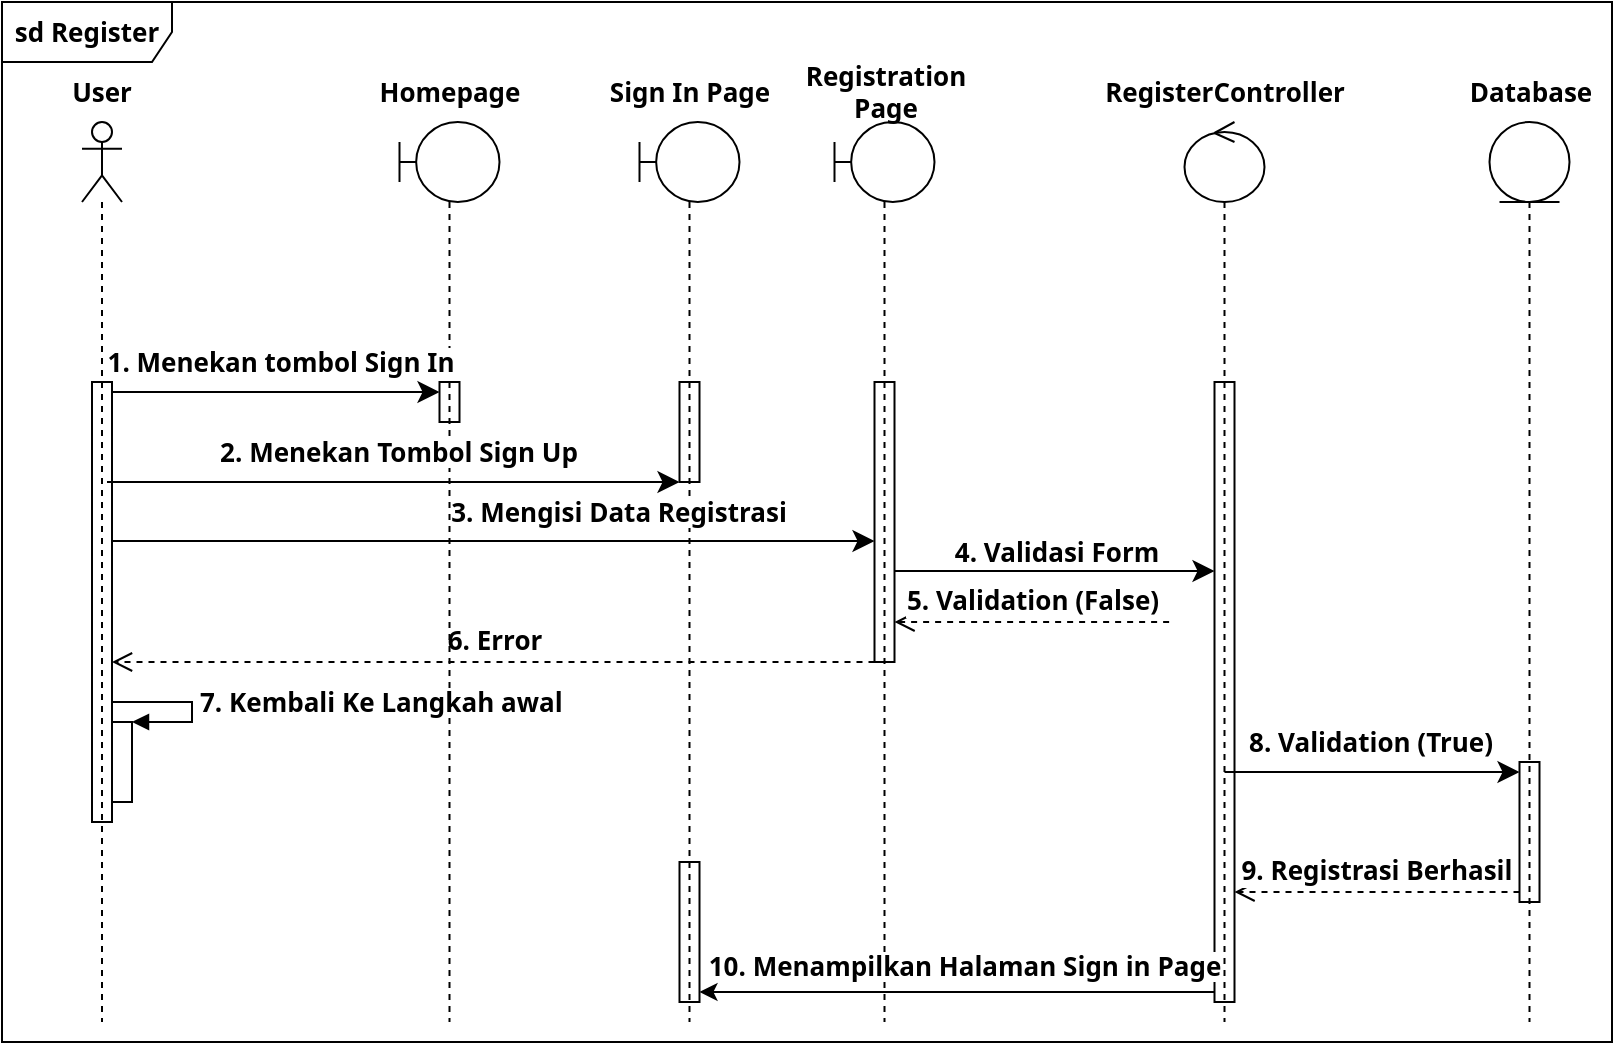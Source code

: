 <mxfile version="27.1.6" pages="7">
  <diagram name="Page-1" id="TAQnq3kzfneEbVBHUY5p">
    <mxGraphModel dx="1015" dy="1240" grid="1" gridSize="10" guides="1" tooltips="1" connect="1" arrows="1" fold="1" page="1" pageScale="1" pageWidth="850" pageHeight="1100" math="0" shadow="0">
      <root>
        <mxCell id="0" />
        <mxCell id="1" parent="0" />
        <mxCell id="DA4GCvWIFsiB6wBwoX66-12" value="" style="shape=umlLifeline;perimeter=lifelinePerimeter;whiteSpace=wrap;html=1;container=1;dropTarget=0;collapsible=0;recursiveResize=0;outlineConnect=0;portConstraint=eastwest;newEdgeStyle={&quot;curved&quot;:0,&quot;rounded&quot;:0};participant=umlBoundary;strokeColor=light-dark(#000000,#000000);fillColor=none;fontFamily=Segoe UI;fontSource=https%3A%2F%2Ffonts.googleapis.com%2Fcss%3Ffamily%3DSegoe%2BUI;fontStyle=1;fontSize=13;" parent="1" vertex="1">
          <mxGeometry x="323.75" y="190" width="50" height="450" as="geometry" />
        </mxCell>
        <mxCell id="DA4GCvWIFsiB6wBwoX66-14" value="" style="html=1;points=[[0,0,0,0,5],[0,1,0,0,-5],[1,0,0,0,5],[1,1,0,0,-5]];perimeter=orthogonalPerimeter;outlineConnect=0;targetShapes=umlLifeline;portConstraint=eastwest;newEdgeStyle={&quot;curved&quot;:0,&quot;rounded&quot;:0};fillColor=none;fontFamily=Segoe UI;fontSource=https%3A%2F%2Ffonts.googleapis.com%2Fcss%3Ffamily%3DSegoe%2BUI;fontStyle=1;fontSize=13;" parent="DA4GCvWIFsiB6wBwoX66-12" vertex="1">
          <mxGeometry x="20" y="130" width="10" height="50" as="geometry" />
        </mxCell>
        <mxCell id="Kd7_n3Mi1dB5_8vD8Iv0-19" value="" style="shape=umlLifeline;perimeter=lifelinePerimeter;whiteSpace=wrap;html=1;container=1;dropTarget=0;collapsible=0;recursiveResize=0;outlineConnect=0;portConstraint=eastwest;newEdgeStyle={&quot;curved&quot;:0,&quot;rounded&quot;:0};participant=umlActor;strokeColor=light-dark(#000000,#000000);fillColor=none;fontFamily=Segoe UI;fontSource=https%3A%2F%2Ffonts.googleapis.com%2Fcss%3Ffamily%3DSegoe%2BUI;fontStyle=1;fontSize=13;" parent="1" vertex="1">
          <mxGeometry x="45" y="190" width="20" height="450" as="geometry" />
        </mxCell>
        <mxCell id="iQeLM1-3DoPmlmmyjXH5-2" value="&lt;span&gt;sd Register&lt;/span&gt;" style="shape=umlFrame;whiteSpace=wrap;html=1;pointerEvents=0;width=85;height=30;strokeColor=light-dark(#000000,#000000);fontColor=light-dark(#000000,#FFFFFF);movable=1;resizable=1;rotatable=1;deletable=1;editable=1;locked=0;connectable=1;fontFamily=Segoe UI;fontSource=https%3A%2F%2Ffonts.googleapis.com%2Fcss%3Ffamily%3DSegoe%2BUI;fontStyle=1;fontSize=13;" parent="1" vertex="1">
          <mxGeometry x="5" y="130" width="805" height="520" as="geometry" />
        </mxCell>
        <mxCell id="iOsQXkImb65fX7CqrOVJ-7" style="edgeStyle=none;curved=0;rounded=0;orthogonalLoop=1;jettySize=auto;html=1;fontSize=13;startSize=8;endSize=8;fontColor=light-dark(#000000,#000000);strokeColor=light-dark(#000000,#000000);fontFamily=Segoe UI;fontSource=https%3A%2F%2Ffonts.googleapis.com%2Fcss%3Ffamily%3DSegoe%2BUI;fontStyle=1" parent="1" edge="1" target="iOsQXkImb65fX7CqrOVJ-1">
          <mxGeometry relative="1" as="geometry">
            <mxPoint x="60" y="399.5" as="sourcePoint" />
            <mxPoint x="443.75" y="399.5" as="targetPoint" />
          </mxGeometry>
        </mxCell>
        <mxCell id="iOsQXkImb65fX7CqrOVJ-8" value="3. Mengisi Data Registrasi" style="edgeLabel;html=1;align=center;verticalAlign=middle;resizable=0;points=[];fontSize=13;fontColor=light-dark(#000000,#000000);labelBackgroundColor=light-dark(#FFFFFF,#FFFFFF);fontFamily=Segoe UI;fontSource=https%3A%2F%2Ffonts.googleapis.com%2Fcss%3Ffamily%3DSegoe%2BUI;fontStyle=1" parent="iOsQXkImb65fX7CqrOVJ-7" vertex="1" connectable="0">
          <mxGeometry x="0.018" y="-2" relative="1" as="geometry">
            <mxPoint x="59" y="-17" as="offset" />
          </mxGeometry>
        </mxCell>
        <mxCell id="iQeLM1-3DoPmlmmyjXH5-4" value="" style="html=1;points=[[0,0,0,0,5],[0,1,0,0,-5],[1,0,0,0,5],[1,1,0,0,-5]];perimeter=orthogonalPerimeter;outlineConnect=0;targetShapes=umlLifeline;portConstraint=eastwest;newEdgeStyle={&quot;curved&quot;:0,&quot;rounded&quot;:0};strokeColor=light-dark(#000000,#000000);fillColor=none;fontFamily=Segoe UI;fontSource=https%3A%2F%2Ffonts.googleapis.com%2Fcss%3Ffamily%3DSegoe%2BUI;fontStyle=1;fontSize=13;" parent="1" vertex="1">
          <mxGeometry x="50" y="320" width="10" height="220" as="geometry" />
        </mxCell>
        <mxCell id="iQeLM1-3DoPmlmmyjXH5-12" value="" style="shape=umlLifeline;perimeter=lifelinePerimeter;whiteSpace=wrap;html=1;container=1;dropTarget=0;collapsible=0;recursiveResize=0;outlineConnect=0;portConstraint=eastwest;newEdgeStyle={&quot;curved&quot;:0,&quot;rounded&quot;:0};participant=umlBoundary;strokeColor=light-dark(#000000,#000000);fillColor=none;fontFamily=Segoe UI;fontSource=https%3A%2F%2Ffonts.googleapis.com%2Fcss%3Ffamily%3DSegoe%2BUI;fontStyle=1;fontSize=13;" parent="1" vertex="1">
          <mxGeometry x="421.25" y="190" width="50" height="450" as="geometry" />
        </mxCell>
        <mxCell id="iOsQXkImb65fX7CqrOVJ-1" value="" style="html=1;points=[[0,0,0,0,5],[0,1,0,0,-5],[1,0,0,0,5],[1,1,0,0,-5]];perimeter=orthogonalPerimeter;outlineConnect=0;targetShapes=umlLifeline;portConstraint=eastwest;newEdgeStyle={&quot;curved&quot;:0,&quot;rounded&quot;:0};fillColor=none;fontFamily=Segoe UI;fontSource=https%3A%2F%2Ffonts.googleapis.com%2Fcss%3Ffamily%3DSegoe%2BUI;fontStyle=1;fontSize=13;" parent="iQeLM1-3DoPmlmmyjXH5-12" vertex="1">
          <mxGeometry x="20" y="130" width="10" height="140" as="geometry" />
        </mxCell>
        <mxCell id="iOsQXkImb65fX7CqrOVJ-4" value="Registration Page" style="text;html=1;align=center;verticalAlign=middle;whiteSpace=wrap;rounded=0;fontColor=light-dark(#000000,#000000);fontFamily=Segoe UI;fontSource=https%3A%2F%2Ffonts.googleapis.com%2Fcss%3Ffamily%3DSegoe%2BUI;fontStyle=1;fontSize=13;" parent="1" vertex="1">
          <mxGeometry x="397.5" y="160" width="97.5" height="30" as="geometry" />
        </mxCell>
        <mxCell id="iOsQXkImb65fX7CqrOVJ-6" value="RegisterController" style="text;html=1;align=center;verticalAlign=middle;whiteSpace=wrap;rounded=0;fontColor=light-dark(#000000,#000000);fontFamily=Segoe UI;fontSource=https%3A%2F%2Ffonts.googleapis.com%2Fcss%3Ffamily%3DSegoe%2BUI;fontStyle=1;fontSize=13;" parent="1" vertex="1">
          <mxGeometry x="570" y="160" width="92.5" height="30" as="geometry" />
        </mxCell>
        <mxCell id="iOsQXkImb65fX7CqrOVJ-9" style="edgeStyle=none;curved=0;rounded=0;orthogonalLoop=1;jettySize=auto;html=1;fontSize=13;startSize=8;endSize=8;strokeColor=light-dark(#000000,#000000);fontColor=light-dark(#000000,#000000);labelBackgroundColor=light-dark(#FFFFFF,#FFFFFF);fontFamily=Segoe UI;fontSource=https%3A%2F%2Ffonts.googleapis.com%2Fcss%3Ffamily%3DSegoe%2BUI;fontStyle=1" parent="1" edge="1" target="Kd7_n3Mi1dB5_8vD8Iv0-6">
          <mxGeometry relative="1" as="geometry">
            <mxPoint x="451.25" y="414.5" as="sourcePoint" />
            <mxPoint x="632.5" y="414.5" as="targetPoint" />
          </mxGeometry>
        </mxCell>
        <mxCell id="Kd7_n3Mi1dB5_8vD8Iv0-7" value="4. Validasi Form" style="edgeLabel;html=1;align=center;verticalAlign=middle;resizable=0;points=[];fontColor=light-dark(#000000,#000000);labelBackgroundColor=light-dark(#FFFFFF,#FFFFFF);fontFamily=Segoe UI;fontSource=https%3A%2F%2Ffonts.googleapis.com%2Fcss%3Ffamily%3DSegoe%2BUI;fontStyle=1;fontSize=13;" parent="iOsQXkImb65fX7CqrOVJ-9" vertex="1" connectable="0">
          <mxGeometry x="-0.084" y="1" relative="1" as="geometry">
            <mxPoint x="7" y="-9" as="offset" />
          </mxGeometry>
        </mxCell>
        <mxCell id="iOsQXkImb65fX7CqrOVJ-17" value="5. Validation (False)" style="html=1;verticalAlign=bottom;endArrow=open;dashed=1;endSize=8;curved=0;rounded=0;fontSize=13;fontColor=light-dark(#000000,#000000);labelBackgroundColor=light-dark(#FFFFFF,#FFFFFF);strokeColor=light-dark(#000000,#000000);fontFamily=Segoe UI;fontSource=https%3A%2F%2Ffonts.googleapis.com%2Fcss%3Ffamily%3DSegoe%2BUI;fontStyle=1;entryX=1;entryY=1;entryDx=0;entryDy=-5;entryPerimeter=0;" parent="1" edge="1">
          <mxGeometry x="0.002" relative="1" as="geometry">
            <mxPoint x="588.56" y="440" as="sourcePoint" />
            <mxPoint x="451.25" y="440" as="targetPoint" />
            <mxPoint as="offset" />
          </mxGeometry>
        </mxCell>
        <mxCell id="iOsQXkImb65fX7CqrOVJ-21" style="edgeStyle=none;curved=0;rounded=0;orthogonalLoop=1;jettySize=auto;html=1;fontSize=13;startSize=8;endSize=8;entryX=0;entryY=0;entryDx=0;entryDy=5;entryPerimeter=0;fontColor=light-dark(#000000,#000000);labelBackgroundColor=light-dark(#FFFFFF,#FFFFFF);strokeColor=light-dark(#000000,#000000);fontFamily=Segoe UI;fontSource=https%3A%2F%2Ffonts.googleapis.com%2Fcss%3Ffamily%3DSegoe%2BUI;fontStyle=1" parent="1" source="Kd7_n3Mi1dB5_8vD8Iv0-3" target="Kd7_n3Mi1dB5_8vD8Iv0-5" edge="1">
          <mxGeometry relative="1" as="geometry">
            <mxPoint x="650" y="520" as="sourcePoint" />
            <mxPoint x="884.5" y="520" as="targetPoint" />
          </mxGeometry>
        </mxCell>
        <mxCell id="iOsQXkImb65fX7CqrOVJ-22" value="8. Validation (True)" style="edgeLabel;html=1;align=center;verticalAlign=middle;resizable=0;points=[];fontSize=13;labelBackgroundColor=light-dark(#FFFFFF,#FFFFFF);fontColor=light-dark(#000000,#000000);fontFamily=Segoe UI;fontSource=https%3A%2F%2Ffonts.googleapis.com%2Fcss%3Ffamily%3DSegoe%2BUI;fontStyle=1" parent="iOsQXkImb65fX7CqrOVJ-21" vertex="1" connectable="0">
          <mxGeometry x="-0.096" y="-1" relative="1" as="geometry">
            <mxPoint x="6" y="-16" as="offset" />
          </mxGeometry>
        </mxCell>
        <mxCell id="iOsQXkImb65fX7CqrOVJ-23" value="9. Registrasi Berhasil" style="html=1;verticalAlign=bottom;endArrow=open;dashed=1;endSize=8;curved=0;rounded=0;fontSize=13;exitX=0;exitY=1;exitDx=0;exitDy=-5;exitPerimeter=0;strokeColor=light-dark(#000000,#000000);fontColor=light-dark(#000000,#000000);labelBackgroundColor=light-dark(#FFFFFF,#FFFFFF);fontFamily=Segoe UI;fontSource=https%3A%2F%2Ffonts.googleapis.com%2Fcss%3Ffamily%3DSegoe%2BUI;fontStyle=1" parent="1" source="Kd7_n3Mi1dB5_8vD8Iv0-5" target="Kd7_n3Mi1dB5_8vD8Iv0-6" edge="1">
          <mxGeometry relative="1" as="geometry">
            <mxPoint x="890" y="560" as="sourcePoint" />
            <mxPoint x="750" y="560" as="targetPoint" />
          </mxGeometry>
        </mxCell>
        <mxCell id="iOsQXkImb65fX7CqrOVJ-29" value="6. Error" style="html=1;verticalAlign=bottom;endArrow=open;dashed=1;endSize=8;curved=0;rounded=0;fontSize=13;strokeColor=light-dark(#000000,#000000);fontColor=light-dark(#000000,#000000);labelBackgroundColor=light-dark(#FFFFFF,#FFFFFF);fontFamily=Segoe UI;fontSource=https%3A%2F%2Ffonts.googleapis.com%2Fcss%3Ffamily%3DSegoe%2BUI;fontStyle=1" parent="1" source="iOsQXkImb65fX7CqrOVJ-1" edge="1">
          <mxGeometry relative="1" as="geometry">
            <mxPoint x="320" y="460" as="sourcePoint" />
            <mxPoint x="60" y="460" as="targetPoint" />
          </mxGeometry>
        </mxCell>
        <mxCell id="Kd7_n3Mi1dB5_8vD8Iv0-1" value="" style="html=1;points=[[0,0,0,0,5],[0,1,0,0,-5],[1,0,0,0,5],[1,1,0,0,-5]];perimeter=orthogonalPerimeter;outlineConnect=0;targetShapes=umlLifeline;portConstraint=eastwest;newEdgeStyle={&quot;curved&quot;:0,&quot;rounded&quot;:0};strokeColor=light-dark(#000000,#000000);fontFamily=Segoe UI;fontSource=https%3A%2F%2Ffonts.googleapis.com%2Fcss%3Ffamily%3DSegoe%2BUI;fontStyle=1;fontSize=13;" parent="1" vertex="1">
          <mxGeometry x="60" y="490" width="10" height="40" as="geometry" />
        </mxCell>
        <mxCell id="Kd7_n3Mi1dB5_8vD8Iv0-2" value="7. Kembali Ke Langkah awal" style="html=1;align=left;spacingLeft=2;endArrow=block;rounded=0;edgeStyle=orthogonalEdgeStyle;curved=0;rounded=0;fontColor=light-dark(#000000,#000000);labelBackgroundColor=light-dark(#FFFFFF,#FFFFFF);strokeColor=light-dark(#000000,#000000);fontFamily=Segoe UI;fontSource=https%3A%2F%2Ffonts.googleapis.com%2Fcss%3Ffamily%3DSegoe%2BUI;fontStyle=1;fontSize=13;" parent="1" edge="1">
          <mxGeometry relative="1" as="geometry">
            <mxPoint x="60" y="480" as="sourcePoint" />
            <Array as="points">
              <mxPoint x="100" y="480" />
              <mxPoint x="100" y="490" />
            </Array>
            <mxPoint x="70" y="490" as="targetPoint" />
          </mxGeometry>
        </mxCell>
        <mxCell id="Kd7_n3Mi1dB5_8vD8Iv0-3" value="" style="shape=umlLifeline;perimeter=lifelinePerimeter;whiteSpace=wrap;html=1;container=1;dropTarget=0;collapsible=0;recursiveResize=0;outlineConnect=0;portConstraint=eastwest;newEdgeStyle={&quot;curved&quot;:0,&quot;rounded&quot;:0};participant=umlControl;strokeColor=light-dark(#000000,#000000);fillColor=none;fontFamily=Segoe UI;fontSource=https%3A%2F%2Ffonts.googleapis.com%2Fcss%3Ffamily%3DSegoe%2BUI;fontStyle=1;fontSize=13;" parent="1" vertex="1">
          <mxGeometry x="596.25" y="190" width="40" height="450" as="geometry" />
        </mxCell>
        <mxCell id="Kd7_n3Mi1dB5_8vD8Iv0-6" value="" style="html=1;points=[[0,0,0,0,5],[0,1,0,0,-5],[1,0,0,0,5],[1,1,0,0,-5]];perimeter=orthogonalPerimeter;outlineConnect=0;targetShapes=umlLifeline;portConstraint=eastwest;newEdgeStyle={&quot;curved&quot;:0,&quot;rounded&quot;:0};strokeColor=light-dark(#000000,#000000);fillColor=none;fontFamily=Segoe UI;fontSource=https%3A%2F%2Ffonts.googleapis.com%2Fcss%3Ffamily%3DSegoe%2BUI;fontStyle=1;fontSize=13;" parent="Kd7_n3Mi1dB5_8vD8Iv0-3" vertex="1">
          <mxGeometry x="15" y="130" width="10" height="310" as="geometry" />
        </mxCell>
        <mxCell id="Kd7_n3Mi1dB5_8vD8Iv0-4" value="" style="shape=umlLifeline;perimeter=lifelinePerimeter;whiteSpace=wrap;html=1;container=1;dropTarget=0;collapsible=0;recursiveResize=0;outlineConnect=0;portConstraint=eastwest;newEdgeStyle={&quot;curved&quot;:0,&quot;rounded&quot;:0};participant=umlEntity;strokeColor=light-dark(#000000,#000000);fillColor=none;fontFamily=Segoe UI;fontSource=https%3A%2F%2Ffonts.googleapis.com%2Fcss%3Ffamily%3DSegoe%2BUI;fontStyle=1;fontSize=13;" parent="1" vertex="1">
          <mxGeometry x="748.75" y="190" width="40" height="450" as="geometry" />
        </mxCell>
        <mxCell id="Kd7_n3Mi1dB5_8vD8Iv0-5" value="" style="html=1;points=[[0,0,0,0,5],[0,1,0,0,-5],[1,0,0,0,5],[1,1,0,0,-5]];perimeter=orthogonalPerimeter;outlineConnect=0;targetShapes=umlLifeline;portConstraint=eastwest;newEdgeStyle={&quot;curved&quot;:0,&quot;rounded&quot;:0};strokeColor=light-dark(#000000,#000000);fillColor=none;fontFamily=Segoe UI;fontSource=https%3A%2F%2Ffonts.googleapis.com%2Fcss%3Ffamily%3DSegoe%2BUI;fontStyle=1;fontSize=13;" parent="Kd7_n3Mi1dB5_8vD8Iv0-4" vertex="1">
          <mxGeometry x="15" y="320" width="10" height="70" as="geometry" />
        </mxCell>
        <mxCell id="Kd7_n3Mi1dB5_8vD8Iv0-8" value="Database" style="text;html=1;align=center;verticalAlign=middle;whiteSpace=wrap;rounded=0;fontColor=light-dark(#000000,#000000);fontFamily=Segoe UI;fontSource=https%3A%2F%2Ffonts.googleapis.com%2Fcss%3Ffamily%3DSegoe%2BUI;fontStyle=1;fontSize=13;" parent="1" vertex="1">
          <mxGeometry x="722.5" y="160" width="92.5" height="30" as="geometry" />
        </mxCell>
        <mxCell id="Kd7_n3Mi1dB5_8vD8Iv0-16" style="edgeStyle=orthogonalEdgeStyle;rounded=0;orthogonalLoop=1;jettySize=auto;html=1;curved=0;exitX=0;exitY=1;exitDx=0;exitDy=-5;exitPerimeter=0;entryX=1;entryY=1;entryDx=0;entryDy=-5;entryPerimeter=0;strokeColor=light-dark(#000000,#000000);fontFamily=Segoe UI;fontSource=https%3A%2F%2Ffonts.googleapis.com%2Fcss%3Ffamily%3DSegoe%2BUI;fontStyle=1;fontSize=13;" parent="1" source="Kd7_n3Mi1dB5_8vD8Iv0-6" target="Nq0-rY1Qn34CHEfjGjPh-2" edge="1">
          <mxGeometry relative="1" as="geometry" />
        </mxCell>
        <mxCell id="Kd7_n3Mi1dB5_8vD8Iv0-18" value="10. Menampilkan Halaman Sign in Page" style="edgeLabel;html=1;align=center;verticalAlign=middle;resizable=0;points=[];labelBackgroundColor=light-dark(#FFFFFF,#FFFFFF);fontColor=light-dark(#000000,#000000);fontFamily=Segoe UI;fontSource=https%3A%2F%2Ffonts.googleapis.com%2Fcss%3Ffamily%3DSegoe%2BUI;fontStyle=1;fontSize=13;" parent="Kd7_n3Mi1dB5_8vD8Iv0-16" vertex="1" connectable="0">
          <mxGeometry x="0.008" y="1" relative="1" as="geometry">
            <mxPoint x="4" y="-14" as="offset" />
          </mxGeometry>
        </mxCell>
        <mxCell id="Kd7_n3Mi1dB5_8vD8Iv0-20" value="User" style="text;html=1;align=center;verticalAlign=middle;whiteSpace=wrap;rounded=0;fontColor=light-dark(#000000,#000000);fontFamily=Segoe UI;fontSource=https%3A%2F%2Ffonts.googleapis.com%2Fcss%3Ffamily%3DSegoe%2BUI;fontStyle=1;fontSize=13;" parent="1" vertex="1">
          <mxGeometry x="6.25" y="160" width="97.5" height="30" as="geometry" />
        </mxCell>
        <mxCell id="DA4GCvWIFsiB6wBwoX66-1" value="" style="shape=umlLifeline;perimeter=lifelinePerimeter;whiteSpace=wrap;html=1;container=1;dropTarget=0;collapsible=0;recursiveResize=0;outlineConnect=0;portConstraint=eastwest;newEdgeStyle={&quot;curved&quot;:0,&quot;rounded&quot;:0};participant=umlBoundary;strokeColor=light-dark(#000000,#000000);fillColor=none;fontFamily=Segoe UI;fontSource=https%3A%2F%2Ffonts.googleapis.com%2Fcss%3Ffamily%3DSegoe%2BUI;fontStyle=1;fontSize=13;" parent="1" vertex="1">
          <mxGeometry x="203.75" y="190" width="50" height="450" as="geometry" />
        </mxCell>
        <mxCell id="DA4GCvWIFsiB6wBwoX66-4" value="" style="html=1;points=[[0,0,0,0,5],[0,1,0,0,-5],[1,0,0,0,5],[1,1,0,0,-5]];perimeter=orthogonalPerimeter;outlineConnect=0;targetShapes=umlLifeline;portConstraint=eastwest;newEdgeStyle={&quot;curved&quot;:0,&quot;rounded&quot;:0};fillColor=none;fontFamily=Segoe UI;fontSource=https%3A%2F%2Ffonts.googleapis.com%2Fcss%3Ffamily%3DSegoe%2BUI;fontStyle=1;fontSize=13;" parent="DA4GCvWIFsiB6wBwoX66-1" vertex="1">
          <mxGeometry x="20" y="130" width="10" height="20" as="geometry" />
        </mxCell>
        <mxCell id="DA4GCvWIFsiB6wBwoX66-5" style="edgeStyle=none;curved=0;rounded=0;orthogonalLoop=1;jettySize=auto;html=1;fontSize=13;startSize=8;endSize=8;fontColor=light-dark(#000000,#000000);strokeColor=light-dark(#000000,#000000);exitX=1;exitY=0;exitDx=0;exitDy=5;exitPerimeter=0;entryX=0;entryY=0;entryDx=0;entryDy=5;entryPerimeter=0;fontFamily=Segoe UI;fontSource=https%3A%2F%2Ffonts.googleapis.com%2Fcss%3Ffamily%3DSegoe%2BUI;fontStyle=1" parent="1" source="iQeLM1-3DoPmlmmyjXH5-4" target="DA4GCvWIFsiB6wBwoX66-4" edge="1">
          <mxGeometry relative="1" as="geometry">
            <mxPoint x="80" y="330" as="sourcePoint" />
            <mxPoint x="180" y="340" as="targetPoint" />
          </mxGeometry>
        </mxCell>
        <mxCell id="DA4GCvWIFsiB6wBwoX66-6" value="1. Menekan tombol Sign In" style="edgeLabel;html=1;align=center;verticalAlign=middle;resizable=0;points=[];fontSize=13;fontColor=light-dark(#000000,#000000);labelBackgroundColor=light-dark(#FFFFFF,#FFFFFF);fontFamily=Segoe UI;fontSource=https%3A%2F%2Ffonts.googleapis.com%2Fcss%3Ffamily%3DSegoe%2BUI;fontStyle=1" parent="DA4GCvWIFsiB6wBwoX66-5" vertex="1" connectable="0">
          <mxGeometry x="0.018" y="-2" relative="1" as="geometry">
            <mxPoint y="-17" as="offset" />
          </mxGeometry>
        </mxCell>
        <mxCell id="DA4GCvWIFsiB6wBwoX66-7" value="Homepage" style="text;html=1;align=center;verticalAlign=middle;whiteSpace=wrap;rounded=0;fontColor=light-dark(#000000,#000000);fontFamily=Segoe UI;fontSource=https%3A%2F%2Ffonts.googleapis.com%2Fcss%3Ffamily%3DSegoe%2BUI;fontStyle=1;fontSize=13;" parent="1" vertex="1">
          <mxGeometry x="180" y="160" width="97.5" height="30" as="geometry" />
        </mxCell>
        <mxCell id="DA4GCvWIFsiB6wBwoX66-15" value="Sign In Page" style="text;html=1;align=center;verticalAlign=middle;whiteSpace=wrap;rounded=0;fontColor=light-dark(#000000,#000000);fontFamily=Segoe UI;fontSource=https%3A%2F%2Ffonts.googleapis.com%2Fcss%3Ffamily%3DSegoe%2BUI;fontStyle=1;fontSize=13;" parent="1" vertex="1">
          <mxGeometry x="300" y="160" width="97.5" height="30" as="geometry" />
        </mxCell>
        <mxCell id="DA4GCvWIFsiB6wBwoX66-16" style="edgeStyle=none;curved=0;rounded=0;orthogonalLoop=1;jettySize=auto;html=1;fontSize=13;startSize=8;endSize=8;fontColor=light-dark(#000000,#000000);strokeColor=light-dark(#000000,#000000);fontFamily=Segoe UI;fontSource=https%3A%2F%2Ffonts.googleapis.com%2Fcss%3Ffamily%3DSegoe%2BUI;fontStyle=1" parent="1" target="DA4GCvWIFsiB6wBwoX66-14" edge="1">
          <mxGeometry relative="1" as="geometry">
            <mxPoint x="57.5" y="370" as="sourcePoint" />
            <mxPoint x="352.5" y="370" as="targetPoint" />
          </mxGeometry>
        </mxCell>
        <mxCell id="DA4GCvWIFsiB6wBwoX66-17" value="2. Menekan Tombol Sign Up" style="edgeLabel;html=1;align=center;verticalAlign=middle;resizable=0;points=[];fontSize=13;fontColor=light-dark(#000000,#000000);labelBackgroundColor=light-dark(#FFFFFF,#FFFFFF);fontFamily=Segoe UI;fontSource=https%3A%2F%2Ffonts.googleapis.com%2Fcss%3Ffamily%3DSegoe%2BUI;fontStyle=1" parent="DA4GCvWIFsiB6wBwoX66-16" vertex="1" connectable="0">
          <mxGeometry x="0.018" y="-2" relative="1" as="geometry">
            <mxPoint y="-17" as="offset" />
          </mxGeometry>
        </mxCell>
        <mxCell id="Nq0-rY1Qn34CHEfjGjPh-2" value="" style="html=1;points=[[0,0,0,0,5],[0,1,0,0,-5],[1,0,0,0,5],[1,1,0,0,-5]];perimeter=orthogonalPerimeter;outlineConnect=0;targetShapes=umlLifeline;portConstraint=eastwest;newEdgeStyle={&quot;curved&quot;:0,&quot;rounded&quot;:0};strokeColor=light-dark(#000000,#000000);fillColor=none;fontFamily=Segoe UI;fontSource=https%3A%2F%2Ffonts.googleapis.com%2Fcss%3Ffamily%3DSegoe%2BUI;fontStyle=1;fontSize=13;" parent="1" vertex="1">
          <mxGeometry x="343.75" y="560" width="10" height="70" as="geometry" />
        </mxCell>
      </root>
    </mxGraphModel>
  </diagram>
  <diagram id="XL3WPjAu-VKslVZOJtTs" name="Page-2">
    <mxGraphModel dx="641" dy="783" grid="1" gridSize="10" guides="1" tooltips="1" connect="1" arrows="1" fold="1" page="1" pageScale="1" pageWidth="850" pageHeight="1100" math="0" shadow="0">
      <root>
        <mxCell id="0" />
        <mxCell id="1" parent="0" />
        <mxCell id="8R-yL0RApLmhjHllztZO-1" value="" style="shape=umlLifeline;perimeter=lifelinePerimeter;whiteSpace=wrap;html=1;container=1;dropTarget=0;collapsible=0;recursiveResize=0;outlineConnect=0;portConstraint=eastwest;newEdgeStyle={&quot;curved&quot;:0,&quot;rounded&quot;:0};participant=umlActor;fontFamily=Segoe UI;fontSource=https%3A%2F%2Ffonts.googleapis.com%2Fcss%3Ffamily%3DSegoe%2BUI;fontSize=14;fontStyle=1" parent="1" vertex="1">
          <mxGeometry x="45" y="190" width="20" height="450" as="geometry" />
        </mxCell>
        <mxCell id="8R-yL0RApLmhjHllztZO-2" value="&lt;span&gt;sd Login&lt;/span&gt;" style="shape=umlFrame;whiteSpace=wrap;html=1;pointerEvents=0;width=85;height=30;movable=1;resizable=1;rotatable=1;deletable=1;editable=1;locked=0;connectable=1;fontFamily=Segoe UI;fontSource=https%3A%2F%2Ffonts.googleapis.com%2Fcss%3Ffamily%3DSegoe%2BUI;fontSize=14;fontStyle=1" parent="1" vertex="1">
          <mxGeometry x="5" y="130" width="685" height="520" as="geometry" />
        </mxCell>
        <mxCell id="8R-yL0RApLmhjHllztZO-3" style="edgeStyle=none;curved=0;rounded=0;orthogonalLoop=1;jettySize=auto;html=1;fontSize=14;startSize=8;endSize=8;entryX=0;entryY=1;entryDx=0;entryDy=-5;entryPerimeter=0;fontFamily=Segoe UI;fontSource=https%3A%2F%2Ffonts.googleapis.com%2Fcss%3Ffamily%3DSegoe%2BUI;fontStyle=1" parent="1" source="8R-yL0RApLmhjHllztZO-5" target="29kTaHs0w0hI70bSieUa-5" edge="1">
          <mxGeometry relative="1" as="geometry">
            <mxPoint x="60" y="370" as="sourcePoint" />
            <mxPoint x="333.75" y="370" as="targetPoint" />
          </mxGeometry>
        </mxCell>
        <mxCell id="8R-yL0RApLmhjHllztZO-4" value="1. Menekan Tombol Sign In" style="edgeLabel;html=1;align=center;verticalAlign=middle;resizable=0;points=[];fontSize=14;fontFamily=Segoe UI;fontSource=https%3A%2F%2Ffonts.googleapis.com%2Fcss%3Ffamily%3DSegoe%2BUI;fontStyle=1" parent="8R-yL0RApLmhjHllztZO-3" vertex="1" connectable="0">
          <mxGeometry x="0.018" y="-2" relative="1" as="geometry">
            <mxPoint y="-17" as="offset" />
          </mxGeometry>
        </mxCell>
        <mxCell id="8R-yL0RApLmhjHllztZO-5" value="" style="html=1;points=[[0,0,0,0,5],[0,1,0,0,-5],[1,0,0,0,5],[1,1,0,0,-5]];perimeter=orthogonalPerimeter;outlineConnect=0;targetShapes=umlLifeline;portConstraint=eastwest;newEdgeStyle={&quot;curved&quot;:0,&quot;rounded&quot;:0};fontFamily=Segoe UI;fontSource=https%3A%2F%2Ffonts.googleapis.com%2Fcss%3Ffamily%3DSegoe%2BUI;fontSize=14;fontStyle=1" parent="1" vertex="1">
          <mxGeometry x="50" y="320" width="10" height="260" as="geometry" />
        </mxCell>
        <mxCell id="8R-yL0RApLmhjHllztZO-6" value="" style="shape=umlLifeline;perimeter=lifelinePerimeter;whiteSpace=wrap;html=1;container=1;dropTarget=0;collapsible=0;recursiveResize=0;outlineConnect=0;portConstraint=eastwest;newEdgeStyle={&quot;curved&quot;:0,&quot;rounded&quot;:0};participant=umlBoundary;fontFamily=Segoe UI;fontSource=https%3A%2F%2Ffonts.googleapis.com%2Fcss%3Ffamily%3DSegoe%2BUI;fontSize=14;fontStyle=1" parent="1" vertex="1">
          <mxGeometry x="323.75" y="190" width="50" height="450" as="geometry" />
        </mxCell>
        <mxCell id="8R-yL0RApLmhjHllztZO-7" value="" style="html=1;points=[[0,0,0,0,5],[0,1,0,0,-5],[1,0,0,0,5],[1,1,0,0,-5]];perimeter=orthogonalPerimeter;outlineConnect=0;targetShapes=umlLifeline;portConstraint=eastwest;newEdgeStyle={&quot;curved&quot;:0,&quot;rounded&quot;:0};fontFamily=Segoe UI;fontSource=https%3A%2F%2Ffonts.googleapis.com%2Fcss%3Ffamily%3DSegoe%2BUI;fontSize=14;fontStyle=1" parent="8R-yL0RApLmhjHllztZO-6" vertex="1">
          <mxGeometry x="20" y="130" width="10" height="170" as="geometry" />
        </mxCell>
        <mxCell id="8R-yL0RApLmhjHllztZO-8" value="Sign In Page" style="text;html=1;align=center;verticalAlign=middle;whiteSpace=wrap;rounded=0;fontFamily=Segoe UI;fontSource=https%3A%2F%2Ffonts.googleapis.com%2Fcss%3Ffamily%3DSegoe%2BUI;fontSize=14;fontStyle=1" parent="1" vertex="1">
          <mxGeometry x="300" y="160" width="97.5" height="30" as="geometry" />
        </mxCell>
        <mxCell id="8R-yL0RApLmhjHllztZO-9" value="Sign In Controller" style="text;html=1;align=center;verticalAlign=middle;whiteSpace=wrap;rounded=0;fontFamily=Segoe UI;fontSource=https%3A%2F%2Ffonts.googleapis.com%2Fcss%3Ffamily%3DSegoe%2BUI;fontSize=14;fontStyle=1" parent="1" vertex="1">
          <mxGeometry x="450" y="160" width="92.5" height="30" as="geometry" />
        </mxCell>
        <mxCell id="8R-yL0RApLmhjHllztZO-10" style="edgeStyle=none;curved=0;rounded=0;orthogonalLoop=1;jettySize=auto;html=1;fontSize=14;startSize=8;endSize=8;fontFamily=Segoe UI;fontSource=https%3A%2F%2Ffonts.googleapis.com%2Fcss%3Ffamily%3DSegoe%2BUI;fontStyle=1" parent="1" edge="1">
          <mxGeometry relative="1" as="geometry">
            <mxPoint x="353.75" y="440" as="sourcePoint" />
            <mxPoint x="491.25" y="440" as="targetPoint" />
          </mxGeometry>
        </mxCell>
        <mxCell id="8R-yL0RApLmhjHllztZO-11" value="4. Mengirim data" style="edgeLabel;html=1;align=center;verticalAlign=middle;resizable=0;points=[];fontFamily=Segoe UI;fontSource=https%3A%2F%2Ffonts.googleapis.com%2Fcss%3Ffamily%3DSegoe%2BUI;fontSize=14;fontStyle=1" parent="8R-yL0RApLmhjHllztZO-10" vertex="1" connectable="0">
          <mxGeometry x="-0.084" y="1" relative="1" as="geometry">
            <mxPoint x="7" y="-9" as="offset" />
          </mxGeometry>
        </mxCell>
        <mxCell id="8R-yL0RApLmhjHllztZO-12" value="5. Validation (False)" style="html=1;verticalAlign=bottom;endArrow=open;dashed=1;endSize=8;curved=0;rounded=0;fontSize=14;fontFamily=Segoe UI;fontSource=https%3A%2F%2Ffonts.googleapis.com%2Fcss%3Ffamily%3DSegoe%2BUI;fontStyle=1" parent="1" source="8R-yL0RApLmhjHllztZO-20" target="8R-yL0RApLmhjHllztZO-7" edge="1">
          <mxGeometry relative="1" as="geometry">
            <mxPoint x="505.25" y="490" as="sourcePoint" />
            <mxPoint x="324" y="490" as="targetPoint" />
          </mxGeometry>
        </mxCell>
        <mxCell id="8R-yL0RApLmhjHllztZO-13" style="edgeStyle=none;curved=0;rounded=0;orthogonalLoop=1;jettySize=auto;html=1;fontSize=14;startSize=8;endSize=8;entryX=0;entryY=0;entryDx=0;entryDy=5;entryPerimeter=0;fontFamily=Segoe UI;fontSource=https%3A%2F%2Ffonts.googleapis.com%2Fcss%3Ffamily%3DSegoe%2BUI;fontStyle=1" parent="1" source="8R-yL0RApLmhjHllztZO-19" target="8R-yL0RApLmhjHllztZO-22" edge="1">
          <mxGeometry relative="1" as="geometry">
            <mxPoint x="530" y="520" as="sourcePoint" />
            <mxPoint x="764.5" y="520" as="targetPoint" />
          </mxGeometry>
        </mxCell>
        <mxCell id="8R-yL0RApLmhjHllztZO-14" value="8. Validation (True)" style="edgeLabel;html=1;align=center;verticalAlign=middle;resizable=0;points=[];fontSize=14;fontFamily=Segoe UI;fontSource=https%3A%2F%2Ffonts.googleapis.com%2Fcss%3Ffamily%3DSegoe%2BUI;fontStyle=1" parent="8R-yL0RApLmhjHllztZO-13" vertex="1" connectable="0">
          <mxGeometry x="-0.096" y="-1" relative="1" as="geometry">
            <mxPoint x="6" y="-16" as="offset" />
          </mxGeometry>
        </mxCell>
        <mxCell id="8R-yL0RApLmhjHllztZO-15" value="9. Login Berhasil" style="html=1;verticalAlign=bottom;endArrow=open;dashed=1;endSize=8;curved=0;rounded=0;fontSize=14;fontFamily=Segoe UI;fontSource=https%3A%2F%2Ffonts.googleapis.com%2Fcss%3Ffamily%3DSegoe%2BUI;fontStyle=1" parent="1" edge="1" source="8R-yL0RApLmhjHllztZO-22">
          <mxGeometry relative="1" as="geometry">
            <mxPoint x="681.25" y="549" as="sourcePoint" />
            <mxPoint x="501.25" y="549" as="targetPoint" />
          </mxGeometry>
        </mxCell>
        <mxCell id="8R-yL0RApLmhjHllztZO-16" value="6. Error" style="html=1;verticalAlign=bottom;endArrow=open;dashed=1;endSize=8;curved=0;rounded=0;fontSize=14;fontFamily=Segoe UI;fontSource=https%3A%2F%2Ffonts.googleapis.com%2Fcss%3Ffamily%3DSegoe%2BUI;fontStyle=1" parent="1" edge="1">
          <mxGeometry relative="1" as="geometry">
            <mxPoint x="353.75" y="490" as="sourcePoint" />
            <mxPoint x="60" y="490" as="targetPoint" />
          </mxGeometry>
        </mxCell>
        <mxCell id="8R-yL0RApLmhjHllztZO-17" value="" style="html=1;points=[[0,0,0,0,5],[0,1,0,0,-5],[1,0,0,0,5],[1,1,0,0,-5]];perimeter=orthogonalPerimeter;outlineConnect=0;targetShapes=umlLifeline;portConstraint=eastwest;newEdgeStyle={&quot;curved&quot;:0,&quot;rounded&quot;:0};fontFamily=Segoe UI;fontSource=https%3A%2F%2Ffonts.googleapis.com%2Fcss%3Ffamily%3DSegoe%2BUI;fontSize=14;fontStyle=1" parent="1" vertex="1">
          <mxGeometry x="60" y="520" width="10" height="40" as="geometry" />
        </mxCell>
        <mxCell id="8R-yL0RApLmhjHllztZO-18" value="7. Kembali Ke Langkah awal" style="html=1;align=left;spacingLeft=2;endArrow=block;rounded=0;edgeStyle=orthogonalEdgeStyle;curved=0;rounded=0;fontFamily=Segoe UI;fontSource=https%3A%2F%2Ffonts.googleapis.com%2Fcss%3Ffamily%3DSegoe%2BUI;fontSize=14;fontStyle=1" parent="1" edge="1">
          <mxGeometry relative="1" as="geometry">
            <mxPoint x="60" y="510" as="sourcePoint" />
            <Array as="points">
              <mxPoint x="100" y="510" />
              <mxPoint x="100" y="520" />
            </Array>
            <mxPoint x="70" y="520" as="targetPoint" />
          </mxGeometry>
        </mxCell>
        <mxCell id="8R-yL0RApLmhjHllztZO-19" value="" style="shape=umlLifeline;perimeter=lifelinePerimeter;whiteSpace=wrap;html=1;container=1;dropTarget=0;collapsible=0;recursiveResize=0;outlineConnect=0;portConstraint=eastwest;newEdgeStyle={&quot;curved&quot;:0,&quot;rounded&quot;:0};participant=umlControl;fontFamily=Segoe UI;fontSource=https%3A%2F%2Ffonts.googleapis.com%2Fcss%3Ffamily%3DSegoe%2BUI;fontSize=14;fontStyle=1" parent="1" vertex="1">
          <mxGeometry x="476.25" y="190" width="40" height="450" as="geometry" />
        </mxCell>
        <mxCell id="8R-yL0RApLmhjHllztZO-20" value="" style="html=1;points=[[0,0,0,0,5],[0,1,0,0,-5],[1,0,0,0,5],[1,1,0,0,-5]];perimeter=orthogonalPerimeter;outlineConnect=0;targetShapes=umlLifeline;portConstraint=eastwest;newEdgeStyle={&quot;curved&quot;:0,&quot;rounded&quot;:0};fontFamily=Segoe UI;fontSource=https%3A%2F%2Ffonts.googleapis.com%2Fcss%3Ffamily%3DSegoe%2BUI;fontSize=14;fontStyle=1" parent="8R-yL0RApLmhjHllztZO-19" vertex="1">
          <mxGeometry x="15" y="130" width="10" height="310" as="geometry" />
        </mxCell>
        <mxCell id="8R-yL0RApLmhjHllztZO-21" value="" style="shape=umlLifeline;perimeter=lifelinePerimeter;whiteSpace=wrap;html=1;container=1;dropTarget=0;collapsible=0;recursiveResize=0;outlineConnect=0;portConstraint=eastwest;newEdgeStyle={&quot;curved&quot;:0,&quot;rounded&quot;:0};participant=umlEntity;fontFamily=Segoe UI;fontSource=https%3A%2F%2Ffonts.googleapis.com%2Fcss%3Ffamily%3DSegoe%2BUI;fontSize=14;fontStyle=1" parent="1" vertex="1">
          <mxGeometry x="632.5" y="190" width="40" height="450" as="geometry" />
        </mxCell>
        <mxCell id="8R-yL0RApLmhjHllztZO-22" value="" style="html=1;points=[[0,0,0,0,5],[0,1,0,0,-5],[1,0,0,0,5],[1,1,0,0,-5]];perimeter=orthogonalPerimeter;outlineConnect=0;targetShapes=umlLifeline;portConstraint=eastwest;newEdgeStyle={&quot;curved&quot;:0,&quot;rounded&quot;:0};fontFamily=Segoe UI;fontSource=https%3A%2F%2Ffonts.googleapis.com%2Fcss%3Ffamily%3DSegoe%2BUI;fontSize=14;fontStyle=1" parent="8R-yL0RApLmhjHllztZO-21" vertex="1">
          <mxGeometry x="15" y="320" width="10" height="70" as="geometry" />
        </mxCell>
        <mxCell id="8R-yL0RApLmhjHllztZO-23" value="Database" style="text;html=1;align=center;verticalAlign=middle;whiteSpace=wrap;rounded=0;fontFamily=Segoe UI;fontSource=https%3A%2F%2Ffonts.googleapis.com%2Fcss%3Ffamily%3DSegoe%2BUI;fontSize=14;fontStyle=1" parent="1" vertex="1">
          <mxGeometry x="606.25" y="160" width="92.5" height="30" as="geometry" />
        </mxCell>
        <mxCell id="8R-yL0RApLmhjHllztZO-27" style="edgeStyle=orthogonalEdgeStyle;rounded=0;orthogonalLoop=1;jettySize=auto;html=1;curved=0;exitX=0;exitY=1;exitDx=0;exitDy=-5;exitPerimeter=0;entryX=1;entryY=1;entryDx=0;entryDy=-5;entryPerimeter=0;fontFamily=Segoe UI;fontSource=https%3A%2F%2Ffonts.googleapis.com%2Fcss%3Ffamily%3DSegoe%2BUI;fontSize=14;fontStyle=1" parent="1" source="8R-yL0RApLmhjHllztZO-20" target="JCe_WcsB2S3mfnLlYFHj-3" edge="1">
          <mxGeometry relative="1" as="geometry">
            <mxPoint x="390" y="625" as="targetPoint" />
          </mxGeometry>
        </mxCell>
        <mxCell id="8R-yL0RApLmhjHllztZO-28" value="10. Menampilkan Homepage" style="edgeLabel;html=1;align=center;verticalAlign=middle;resizable=0;points=[];fontFamily=Segoe UI;fontSource=https%3A%2F%2Ffonts.googleapis.com%2Fcss%3Ffamily%3DSegoe%2BUI;fontSize=14;fontStyle=1" parent="8R-yL0RApLmhjHllztZO-27" vertex="1" connectable="0">
          <mxGeometry x="0.008" y="1" relative="1" as="geometry">
            <mxPoint x="4" y="-14" as="offset" />
          </mxGeometry>
        </mxCell>
        <mxCell id="8R-yL0RApLmhjHllztZO-29" value="User" style="text;html=1;align=center;verticalAlign=middle;whiteSpace=wrap;rounded=0;fontFamily=Segoe UI;fontSource=https%3A%2F%2Ffonts.googleapis.com%2Fcss%3Ffamily%3DSegoe%2BUI;fontSize=14;fontStyle=1" parent="1" vertex="1">
          <mxGeometry x="6.25" y="160" width="97.5" height="30" as="geometry" />
        </mxCell>
        <mxCell id="-N3tRv9uasJow3uVt5WV-1" style="edgeStyle=none;curved=0;rounded=0;orthogonalLoop=1;jettySize=auto;html=1;fontSize=14;startSize=8;endSize=8;fontFamily=Segoe UI;fontSource=https%3A%2F%2Ffonts.googleapis.com%2Fcss%3Ffamily%3DSegoe%2BUI;fontStyle=1" parent="1" target="8R-yL0RApLmhjHllztZO-6" edge="1">
          <mxGeometry relative="1" as="geometry">
            <mxPoint x="60" y="390" as="sourcePoint" />
            <mxPoint x="338.25" y="390" as="targetPoint" />
          </mxGeometry>
        </mxCell>
        <mxCell id="-N3tRv9uasJow3uVt5WV-2" value="2. Mengisi Email dan Password" style="edgeLabel;html=1;align=center;verticalAlign=middle;resizable=0;points=[];fontSize=14;fontFamily=Segoe UI;fontSource=https%3A%2F%2Ffonts.googleapis.com%2Fcss%3Ffamily%3DSegoe%2BUI;fontStyle=1" parent="-N3tRv9uasJow3uVt5WV-1" vertex="1" connectable="0">
          <mxGeometry x="0.018" y="-2" relative="1" as="geometry">
            <mxPoint x="24" y="-17" as="offset" />
          </mxGeometry>
        </mxCell>
        <mxCell id="-N3tRv9uasJow3uVt5WV-3" style="edgeStyle=none;curved=0;rounded=0;orthogonalLoop=1;jettySize=auto;html=1;exitX=1;exitY=0;exitDx=0;exitDy=5;exitPerimeter=0;fontSize=14;startSize=8;endSize=8;fontFamily=Segoe UI;fontSource=https%3A%2F%2Ffonts.googleapis.com%2Fcss%3Ffamily%3DSegoe%2BUI;fontStyle=1" parent="1" target="8R-yL0RApLmhjHllztZO-6" edge="1">
          <mxGeometry relative="1" as="geometry">
            <mxPoint x="60" y="429.5" as="sourcePoint" />
            <mxPoint x="250" y="429.5" as="targetPoint" />
          </mxGeometry>
        </mxCell>
        <mxCell id="-N3tRv9uasJow3uVt5WV-4" value="3. Menekan Tombol Login" style="edgeLabel;html=1;align=center;verticalAlign=middle;resizable=0;points=[];fontSize=14;fontFamily=Segoe UI;fontSource=https%3A%2F%2Ffonts.googleapis.com%2Fcss%3Ffamily%3DSegoe%2BUI;fontStyle=1" parent="-N3tRv9uasJow3uVt5WV-3" vertex="1" connectable="0">
          <mxGeometry x="0.018" y="-2" relative="1" as="geometry">
            <mxPoint x="24" y="-17" as="offset" />
          </mxGeometry>
        </mxCell>
        <mxCell id="29kTaHs0w0hI70bSieUa-4" value="" style="shape=umlLifeline;perimeter=lifelinePerimeter;whiteSpace=wrap;html=1;container=1;dropTarget=0;collapsible=0;recursiveResize=0;outlineConnect=0;portConstraint=eastwest;newEdgeStyle={&quot;curved&quot;:0,&quot;rounded&quot;:0};participant=umlBoundary;fontFamily=Segoe UI;fontSource=https%3A%2F%2Ffonts.googleapis.com%2Fcss%3Ffamily%3DSegoe%2BUI;fontSize=14;fontStyle=1" parent="1" vertex="1">
          <mxGeometry x="205.25" y="190" width="50" height="450" as="geometry" />
        </mxCell>
        <mxCell id="29kTaHs0w0hI70bSieUa-5" value="" style="html=1;points=[[0,0,0,0,5],[0,1,0,0,-5],[1,0,0,0,5],[1,1,0,0,-5]];perimeter=orthogonalPerimeter;outlineConnect=0;targetShapes=umlLifeline;portConstraint=eastwest;newEdgeStyle={&quot;curved&quot;:0,&quot;rounded&quot;:0};fontFamily=Segoe UI;fontSource=https%3A%2F%2Ffonts.googleapis.com%2Fcss%3Ffamily%3DSegoe%2BUI;fontSize=14;fontStyle=1" parent="29kTaHs0w0hI70bSieUa-4" vertex="1">
          <mxGeometry x="20" y="130" width="10" height="40" as="geometry" />
        </mxCell>
        <mxCell id="JCe_WcsB2S3mfnLlYFHj-3" value="" style="html=1;points=[[0,0,0,0,5],[0,1,0,0,-5],[1,0,0,0,5],[1,1,0,0,-5]];perimeter=orthogonalPerimeter;outlineConnect=0;targetShapes=umlLifeline;portConstraint=eastwest;newEdgeStyle={&quot;curved&quot;:0,&quot;rounded&quot;:0};fontFamily=Segoe UI;fontSource=https%3A%2F%2Ffonts.googleapis.com%2Fcss%3Ffamily%3DSegoe%2BUI;fontSize=14;fontStyle=1" parent="29kTaHs0w0hI70bSieUa-4" vertex="1">
          <mxGeometry x="20" y="410" width="10" height="30" as="geometry" />
        </mxCell>
        <mxCell id="29kTaHs0w0hI70bSieUa-6" value="Homepage" style="text;html=1;align=center;verticalAlign=middle;whiteSpace=wrap;rounded=0;fontFamily=Segoe UI;fontSource=https%3A%2F%2Ffonts.googleapis.com%2Fcss%3Ffamily%3DSegoe%2BUI;fontSize=14;fontStyle=1" parent="1" vertex="1">
          <mxGeometry x="184" y="160" width="92.5" height="30" as="geometry" />
        </mxCell>
      </root>
    </mxGraphModel>
  </diagram>
  <diagram name="login (admin)" id="_Bk56iERYIzOnHJlipSA">
    <mxGraphModel dx="761" dy="930" grid="1" gridSize="10" guides="1" tooltips="1" connect="1" arrows="1" fold="1" page="1" pageScale="1" pageWidth="850" pageHeight="1100" math="0" shadow="0">
      <root>
        <mxCell id="HHTaWkDLJgXyie9WHGWZ-0" />
        <mxCell id="HHTaWkDLJgXyie9WHGWZ-1" parent="HHTaWkDLJgXyie9WHGWZ-0" />
        <mxCell id="HHTaWkDLJgXyie9WHGWZ-2" value="" style="shape=umlLifeline;perimeter=lifelinePerimeter;whiteSpace=wrap;html=1;container=1;dropTarget=0;collapsible=0;recursiveResize=0;outlineConnect=0;portConstraint=eastwest;newEdgeStyle={&quot;curved&quot;:0,&quot;rounded&quot;:0};participant=umlActor;fontFamily=Segoe UI;fontSource=https%3A%2F%2Ffonts.googleapis.com%2Fcss%3Ffamily%3DSegoe%2BUI;fontSize=14;fontStyle=1" parent="HHTaWkDLJgXyie9WHGWZ-1" vertex="1">
          <mxGeometry x="45" y="190" width="20" height="450" as="geometry" />
        </mxCell>
        <mxCell id="HHTaWkDLJgXyie9WHGWZ-3" value="&lt;span&gt;sd Login Admin&lt;/span&gt;" style="shape=umlFrame;whiteSpace=wrap;html=1;pointerEvents=0;width=85;height=30;movable=1;resizable=1;rotatable=1;deletable=1;editable=1;locked=0;connectable=1;fontFamily=Segoe UI;fontSource=https%3A%2F%2Ffonts.googleapis.com%2Fcss%3Ffamily%3DSegoe%2BUI;fontSize=14;fontStyle=1" parent="HHTaWkDLJgXyie9WHGWZ-1" vertex="1">
          <mxGeometry x="5" y="130" width="815" height="530" as="geometry" />
        </mxCell>
        <mxCell id="HHTaWkDLJgXyie9WHGWZ-4" style="edgeStyle=none;curved=0;rounded=0;orthogonalLoop=1;jettySize=auto;html=1;fontSize=14;startSize=8;endSize=8;entryX=0;entryY=1;entryDx=0;entryDy=-5;entryPerimeter=0;fontFamily=Segoe UI;fontSource=https%3A%2F%2Ffonts.googleapis.com%2Fcss%3Ffamily%3DSegoe%2BUI;fontStyle=1" parent="HHTaWkDLJgXyie9WHGWZ-1" source="HHTaWkDLJgXyie9WHGWZ-6" target="HHTaWkDLJgXyie9WHGWZ-33" edge="1">
          <mxGeometry relative="1" as="geometry">
            <mxPoint x="60" y="370" as="sourcePoint" />
            <mxPoint x="333.75" y="370" as="targetPoint" />
          </mxGeometry>
        </mxCell>
        <mxCell id="HHTaWkDLJgXyie9WHGWZ-5" value="1. Menekan Tombol Sign In" style="edgeLabel;html=1;align=center;verticalAlign=middle;resizable=0;points=[];fontSize=14;fontFamily=Segoe UI;fontSource=https%3A%2F%2Ffonts.googleapis.com%2Fcss%3Ffamily%3DSegoe%2BUI;fontStyle=1" parent="HHTaWkDLJgXyie9WHGWZ-4" vertex="1" connectable="0">
          <mxGeometry x="0.018" y="-2" relative="1" as="geometry">
            <mxPoint y="-17" as="offset" />
          </mxGeometry>
        </mxCell>
        <mxCell id="HHTaWkDLJgXyie9WHGWZ-6" value="" style="html=1;points=[[0,0,0,0,5],[0,1,0,0,-5],[1,0,0,0,5],[1,1,0,0,-5]];perimeter=orthogonalPerimeter;outlineConnect=0;targetShapes=umlLifeline;portConstraint=eastwest;newEdgeStyle={&quot;curved&quot;:0,&quot;rounded&quot;:0};fontFamily=Segoe UI;fontSource=https%3A%2F%2Ffonts.googleapis.com%2Fcss%3Ffamily%3DSegoe%2BUI;fontSize=14;fontStyle=1" parent="HHTaWkDLJgXyie9WHGWZ-1" vertex="1">
          <mxGeometry x="50" y="320" width="10" height="260" as="geometry" />
        </mxCell>
        <mxCell id="HHTaWkDLJgXyie9WHGWZ-7" value="" style="shape=umlLifeline;perimeter=lifelinePerimeter;whiteSpace=wrap;html=1;container=1;dropTarget=0;collapsible=0;recursiveResize=0;outlineConnect=0;portConstraint=eastwest;newEdgeStyle={&quot;curved&quot;:0,&quot;rounded&quot;:0};participant=umlBoundary;fontFamily=Segoe UI;fontSource=https%3A%2F%2Ffonts.googleapis.com%2Fcss%3Ffamily%3DSegoe%2BUI;fontSize=14;fontStyle=1" parent="HHTaWkDLJgXyie9WHGWZ-1" vertex="1">
          <mxGeometry x="323.75" y="190" width="50" height="450" as="geometry" />
        </mxCell>
        <mxCell id="HHTaWkDLJgXyie9WHGWZ-8" value="" style="html=1;points=[[0,0,0,0,5],[0,1,0,0,-5],[1,0,0,0,5],[1,1,0,0,-5]];perimeter=orthogonalPerimeter;outlineConnect=0;targetShapes=umlLifeline;portConstraint=eastwest;newEdgeStyle={&quot;curved&quot;:0,&quot;rounded&quot;:0};fontFamily=Segoe UI;fontSource=https%3A%2F%2Ffonts.googleapis.com%2Fcss%3Ffamily%3DSegoe%2BUI;fontSize=14;fontStyle=1" parent="HHTaWkDLJgXyie9WHGWZ-7" vertex="1">
          <mxGeometry x="20" y="130" width="10" height="170" as="geometry" />
        </mxCell>
        <mxCell id="HHTaWkDLJgXyie9WHGWZ-9" value="Sign In Page" style="text;html=1;align=center;verticalAlign=middle;whiteSpace=wrap;rounded=0;fontFamily=Segoe UI;fontSource=https%3A%2F%2Ffonts.googleapis.com%2Fcss%3Ffamily%3DSegoe%2BUI;fontSize=14;fontStyle=1" parent="HHTaWkDLJgXyie9WHGWZ-1" vertex="1">
          <mxGeometry x="300" y="160" width="97.5" height="30" as="geometry" />
        </mxCell>
        <mxCell id="HHTaWkDLJgXyie9WHGWZ-10" value="Sign In Controller" style="text;html=1;align=center;verticalAlign=middle;whiteSpace=wrap;rounded=0;fontFamily=Segoe UI;fontSource=https%3A%2F%2Ffonts.googleapis.com%2Fcss%3Ffamily%3DSegoe%2BUI;fontSize=14;fontStyle=1" parent="HHTaWkDLJgXyie9WHGWZ-1" vertex="1">
          <mxGeometry x="446.25" y="160" width="92.5" height="30" as="geometry" />
        </mxCell>
        <mxCell id="HHTaWkDLJgXyie9WHGWZ-11" style="edgeStyle=none;curved=0;rounded=0;orthogonalLoop=1;jettySize=auto;html=1;fontSize=14;startSize=8;endSize=8;fontFamily=Segoe UI;fontSource=https%3A%2F%2Ffonts.googleapis.com%2Fcss%3Ffamily%3DSegoe%2BUI;fontStyle=1" parent="HHTaWkDLJgXyie9WHGWZ-1" edge="1">
          <mxGeometry relative="1" as="geometry">
            <mxPoint x="353.75" y="440" as="sourcePoint" />
            <mxPoint x="487.5" y="440" as="targetPoint" />
          </mxGeometry>
        </mxCell>
        <mxCell id="HHTaWkDLJgXyie9WHGWZ-12" value="4. Mengirim data" style="edgeLabel;html=1;align=center;verticalAlign=middle;resizable=0;points=[];fontFamily=Segoe UI;fontSource=https%3A%2F%2Ffonts.googleapis.com%2Fcss%3Ffamily%3DSegoe%2BUI;fontSize=14;fontStyle=1" parent="HHTaWkDLJgXyie9WHGWZ-11" vertex="1" connectable="0">
          <mxGeometry x="-0.084" y="1" relative="1" as="geometry">
            <mxPoint x="7" y="-9" as="offset" />
          </mxGeometry>
        </mxCell>
        <mxCell id="HHTaWkDLJgXyie9WHGWZ-13" value="5. Validation (False)" style="html=1;verticalAlign=bottom;endArrow=open;dashed=1;endSize=8;curved=0;rounded=0;fontSize=14;fontFamily=Segoe UI;fontSource=https%3A%2F%2Ffonts.googleapis.com%2Fcss%3Ffamily%3DSegoe%2BUI;fontStyle=1" parent="HHTaWkDLJgXyie9WHGWZ-1" source="HHTaWkDLJgXyie9WHGWZ-21" target="HHTaWkDLJgXyie9WHGWZ-8" edge="1">
          <mxGeometry relative="1" as="geometry">
            <mxPoint x="505.25" y="490" as="sourcePoint" />
            <mxPoint x="324" y="490" as="targetPoint" />
          </mxGeometry>
        </mxCell>
        <mxCell id="HHTaWkDLJgXyie9WHGWZ-14" style="edgeStyle=none;curved=0;rounded=0;orthogonalLoop=1;jettySize=auto;html=1;fontSize=14;startSize=8;endSize=8;entryX=0;entryY=0;entryDx=0;entryDy=5;entryPerimeter=0;fontFamily=Segoe UI;fontSource=https%3A%2F%2Ffonts.googleapis.com%2Fcss%3Ffamily%3DSegoe%2BUI;fontStyle=1" parent="HHTaWkDLJgXyie9WHGWZ-1" source="HHTaWkDLJgXyie9WHGWZ-20" target="HHTaWkDLJgXyie9WHGWZ-23" edge="1">
          <mxGeometry relative="1" as="geometry">
            <mxPoint x="526.25" y="520" as="sourcePoint" />
            <mxPoint x="760.75" y="520" as="targetPoint" />
          </mxGeometry>
        </mxCell>
        <mxCell id="HHTaWkDLJgXyie9WHGWZ-15" value="8. Validation (True)" style="edgeLabel;html=1;align=center;verticalAlign=middle;resizable=0;points=[];fontSize=14;fontFamily=Segoe UI;fontSource=https%3A%2F%2Ffonts.googleapis.com%2Fcss%3Ffamily%3DSegoe%2BUI;fontStyle=1" parent="HHTaWkDLJgXyie9WHGWZ-14" vertex="1" connectable="0">
          <mxGeometry x="-0.096" y="-1" relative="1" as="geometry">
            <mxPoint x="6" y="-16" as="offset" />
          </mxGeometry>
        </mxCell>
        <mxCell id="HHTaWkDLJgXyie9WHGWZ-16" value="9. Login Berhasil" style="html=1;verticalAlign=bottom;endArrow=open;dashed=1;endSize=8;curved=0;rounded=0;fontSize=14;fontFamily=Segoe UI;fontSource=https%3A%2F%2Ffonts.googleapis.com%2Fcss%3Ffamily%3DSegoe%2BUI;fontStyle=1" parent="HHTaWkDLJgXyie9WHGWZ-1" edge="1" source="HHTaWkDLJgXyie9WHGWZ-23">
          <mxGeometry relative="1" as="geometry">
            <mxPoint x="677.5" y="549" as="sourcePoint" />
            <mxPoint x="497.5" y="549" as="targetPoint" />
          </mxGeometry>
        </mxCell>
        <mxCell id="HHTaWkDLJgXyie9WHGWZ-17" value="6. Error" style="html=1;verticalAlign=bottom;endArrow=open;dashed=1;endSize=8;curved=0;rounded=0;fontSize=14;fontFamily=Segoe UI;fontSource=https%3A%2F%2Ffonts.googleapis.com%2Fcss%3Ffamily%3DSegoe%2BUI;fontStyle=1" parent="HHTaWkDLJgXyie9WHGWZ-1" edge="1">
          <mxGeometry relative="1" as="geometry">
            <mxPoint x="353.75" y="490" as="sourcePoint" />
            <mxPoint x="60" y="490" as="targetPoint" />
          </mxGeometry>
        </mxCell>
        <mxCell id="HHTaWkDLJgXyie9WHGWZ-18" value="" style="html=1;points=[[0,0,0,0,5],[0,1,0,0,-5],[1,0,0,0,5],[1,1,0,0,-5]];perimeter=orthogonalPerimeter;outlineConnect=0;targetShapes=umlLifeline;portConstraint=eastwest;newEdgeStyle={&quot;curved&quot;:0,&quot;rounded&quot;:0};fontFamily=Segoe UI;fontSource=https%3A%2F%2Ffonts.googleapis.com%2Fcss%3Ffamily%3DSegoe%2BUI;fontSize=14;fontStyle=1" parent="HHTaWkDLJgXyie9WHGWZ-1" vertex="1">
          <mxGeometry x="60" y="520" width="10" height="40" as="geometry" />
        </mxCell>
        <mxCell id="HHTaWkDLJgXyie9WHGWZ-19" value="7. Kembali Ke Langkah awal" style="html=1;align=left;spacingLeft=2;endArrow=block;rounded=0;edgeStyle=orthogonalEdgeStyle;curved=0;rounded=0;fontFamily=Segoe UI;fontSource=https%3A%2F%2Ffonts.googleapis.com%2Fcss%3Ffamily%3DSegoe%2BUI;fontSize=14;fontStyle=1" parent="HHTaWkDLJgXyie9WHGWZ-1" edge="1">
          <mxGeometry relative="1" as="geometry">
            <mxPoint x="60" y="510" as="sourcePoint" />
            <Array as="points">
              <mxPoint x="100" y="510" />
              <mxPoint x="100" y="520" />
            </Array>
            <mxPoint x="70" y="520" as="targetPoint" />
          </mxGeometry>
        </mxCell>
        <mxCell id="HHTaWkDLJgXyie9WHGWZ-20" value="" style="shape=umlLifeline;perimeter=lifelinePerimeter;whiteSpace=wrap;html=1;container=1;dropTarget=0;collapsible=0;recursiveResize=0;outlineConnect=0;portConstraint=eastwest;newEdgeStyle={&quot;curved&quot;:0,&quot;rounded&quot;:0};participant=umlControl;fontFamily=Segoe UI;fontSource=https%3A%2F%2Ffonts.googleapis.com%2Fcss%3Ffamily%3DSegoe%2BUI;fontSize=14;fontStyle=1" parent="HHTaWkDLJgXyie9WHGWZ-1" vertex="1">
          <mxGeometry x="472.5" y="190" width="40" height="450" as="geometry" />
        </mxCell>
        <mxCell id="HHTaWkDLJgXyie9WHGWZ-21" value="" style="html=1;points=[[0,0,0,0,5],[0,1,0,0,-5],[1,0,0,0,5],[1,1,0,0,-5]];perimeter=orthogonalPerimeter;outlineConnect=0;targetShapes=umlLifeline;portConstraint=eastwest;newEdgeStyle={&quot;curved&quot;:0,&quot;rounded&quot;:0};fontFamily=Segoe UI;fontSource=https%3A%2F%2Ffonts.googleapis.com%2Fcss%3Ffamily%3DSegoe%2BUI;fontSize=14;fontStyle=1" parent="HHTaWkDLJgXyie9WHGWZ-20" vertex="1">
          <mxGeometry x="15" y="130" width="10" height="310" as="geometry" />
        </mxCell>
        <mxCell id="HHTaWkDLJgXyie9WHGWZ-22" value="" style="shape=umlLifeline;perimeter=lifelinePerimeter;whiteSpace=wrap;html=1;container=1;dropTarget=0;collapsible=0;recursiveResize=0;outlineConnect=0;portConstraint=eastwest;newEdgeStyle={&quot;curved&quot;:0,&quot;rounded&quot;:0};participant=umlEntity;fontFamily=Segoe UI;fontSource=https%3A%2F%2Ffonts.googleapis.com%2Fcss%3Ffamily%3DSegoe%2BUI;fontSize=14;fontStyle=1" parent="HHTaWkDLJgXyie9WHGWZ-1" vertex="1">
          <mxGeometry x="627.75" y="190" width="40" height="450" as="geometry" />
        </mxCell>
        <mxCell id="HHTaWkDLJgXyie9WHGWZ-23" value="" style="html=1;points=[[0,0,0,0,5],[0,1,0,0,-5],[1,0,0,0,5],[1,1,0,0,-5]];perimeter=orthogonalPerimeter;outlineConnect=0;targetShapes=umlLifeline;portConstraint=eastwest;newEdgeStyle={&quot;curved&quot;:0,&quot;rounded&quot;:0};fontFamily=Segoe UI;fontSource=https%3A%2F%2Ffonts.googleapis.com%2Fcss%3Ffamily%3DSegoe%2BUI;fontSize=14;fontStyle=1" parent="HHTaWkDLJgXyie9WHGWZ-22" vertex="1">
          <mxGeometry x="15" y="320" width="10" height="70" as="geometry" />
        </mxCell>
        <mxCell id="HHTaWkDLJgXyie9WHGWZ-24" value="Database" style="text;html=1;align=center;verticalAlign=middle;whiteSpace=wrap;rounded=0;fontFamily=Segoe UI;fontSource=https%3A%2F%2Ffonts.googleapis.com%2Fcss%3Ffamily%3DSegoe%2BUI;fontSize=14;fontStyle=1" parent="HHTaWkDLJgXyie9WHGWZ-1" vertex="1">
          <mxGeometry x="601.5" y="160" width="92.5" height="30" as="geometry" />
        </mxCell>
        <mxCell id="HHTaWkDLJgXyie9WHGWZ-25" style="edgeStyle=orthogonalEdgeStyle;rounded=0;orthogonalLoop=1;jettySize=auto;html=1;curved=0;exitX=1;exitY=1;exitDx=0;exitDy=-5;exitPerimeter=0;fontFamily=Segoe UI;fontSource=https%3A%2F%2Ffonts.googleapis.com%2Fcss%3Ffamily%3DSegoe%2BUI;fontSize=14;fontStyle=1" parent="HHTaWkDLJgXyie9WHGWZ-1" source="HHTaWkDLJgXyie9WHGWZ-21" target="HHTaWkDLJgXyie9WHGWZ-34" edge="1">
          <mxGeometry relative="1" as="geometry">
            <mxPoint x="362.5" y="625" as="targetPoint" />
          </mxGeometry>
        </mxCell>
        <mxCell id="HHTaWkDLJgXyie9WHGWZ-26" value="10. Menampilkan School News Page" style="edgeLabel;html=1;align=center;verticalAlign=middle;resizable=0;points=[];fontFamily=Segoe UI;fontSource=https%3A%2F%2Ffonts.googleapis.com%2Fcss%3Ffamily%3DSegoe%2BUI;fontSize=14;fontStyle=1" parent="HHTaWkDLJgXyie9WHGWZ-25" vertex="1" connectable="0">
          <mxGeometry x="0.008" y="1" relative="1" as="geometry">
            <mxPoint x="4" y="-14" as="offset" />
          </mxGeometry>
        </mxCell>
        <mxCell id="HHTaWkDLJgXyie9WHGWZ-27" value="User" style="text;html=1;align=center;verticalAlign=middle;whiteSpace=wrap;rounded=0;fontFamily=Segoe UI;fontSource=https%3A%2F%2Ffonts.googleapis.com%2Fcss%3Ffamily%3DSegoe%2BUI;fontSize=14;fontStyle=1" parent="HHTaWkDLJgXyie9WHGWZ-1" vertex="1">
          <mxGeometry x="6.25" y="160" width="97.5" height="30" as="geometry" />
        </mxCell>
        <mxCell id="HHTaWkDLJgXyie9WHGWZ-28" style="edgeStyle=none;curved=0;rounded=0;orthogonalLoop=1;jettySize=auto;html=1;fontSize=14;startSize=8;endSize=8;fontFamily=Segoe UI;fontSource=https%3A%2F%2Ffonts.googleapis.com%2Fcss%3Ffamily%3DSegoe%2BUI;fontStyle=1" parent="HHTaWkDLJgXyie9WHGWZ-1" target="HHTaWkDLJgXyie9WHGWZ-7" edge="1">
          <mxGeometry relative="1" as="geometry">
            <mxPoint x="60" y="390" as="sourcePoint" />
            <mxPoint x="338.25" y="390" as="targetPoint" />
          </mxGeometry>
        </mxCell>
        <mxCell id="HHTaWkDLJgXyie9WHGWZ-29" value="2. Mengisi Email dan Password" style="edgeLabel;html=1;align=center;verticalAlign=middle;resizable=0;points=[];fontSize=14;fontFamily=Segoe UI;fontSource=https%3A%2F%2Ffonts.googleapis.com%2Fcss%3Ffamily%3DSegoe%2BUI;fontStyle=1" parent="HHTaWkDLJgXyie9WHGWZ-28" vertex="1" connectable="0">
          <mxGeometry x="0.018" y="-2" relative="1" as="geometry">
            <mxPoint x="24" y="-17" as="offset" />
          </mxGeometry>
        </mxCell>
        <mxCell id="HHTaWkDLJgXyie9WHGWZ-30" style="edgeStyle=none;curved=0;rounded=0;orthogonalLoop=1;jettySize=auto;html=1;exitX=1;exitY=0;exitDx=0;exitDy=5;exitPerimeter=0;fontSize=14;startSize=8;endSize=8;fontFamily=Segoe UI;fontSource=https%3A%2F%2Ffonts.googleapis.com%2Fcss%3Ffamily%3DSegoe%2BUI;fontStyle=1" parent="HHTaWkDLJgXyie9WHGWZ-1" target="HHTaWkDLJgXyie9WHGWZ-7" edge="1">
          <mxGeometry relative="1" as="geometry">
            <mxPoint x="60" y="429.5" as="sourcePoint" />
            <mxPoint x="250" y="429.5" as="targetPoint" />
          </mxGeometry>
        </mxCell>
        <mxCell id="HHTaWkDLJgXyie9WHGWZ-31" value="3. Menekan Tombol Login" style="edgeLabel;html=1;align=center;verticalAlign=middle;resizable=0;points=[];fontSize=14;fontFamily=Segoe UI;fontSource=https%3A%2F%2Ffonts.googleapis.com%2Fcss%3Ffamily%3DSegoe%2BUI;fontStyle=1" parent="HHTaWkDLJgXyie9WHGWZ-30" vertex="1" connectable="0">
          <mxGeometry x="0.018" y="-2" relative="1" as="geometry">
            <mxPoint x="24" y="-17" as="offset" />
          </mxGeometry>
        </mxCell>
        <mxCell id="HHTaWkDLJgXyie9WHGWZ-32" value="" style="shape=umlLifeline;perimeter=lifelinePerimeter;whiteSpace=wrap;html=1;container=1;dropTarget=0;collapsible=0;recursiveResize=0;outlineConnect=0;portConstraint=eastwest;newEdgeStyle={&quot;curved&quot;:0,&quot;rounded&quot;:0};participant=umlBoundary;fontFamily=Segoe UI;fontSource=https%3A%2F%2Ffonts.googleapis.com%2Fcss%3Ffamily%3DSegoe%2BUI;fontSize=14;fontStyle=1" parent="HHTaWkDLJgXyie9WHGWZ-1" vertex="1">
          <mxGeometry x="230" y="190" width="50" height="450" as="geometry" />
        </mxCell>
        <mxCell id="HHTaWkDLJgXyie9WHGWZ-33" value="" style="html=1;points=[[0,0,0,0,5],[0,1,0,0,-5],[1,0,0,0,5],[1,1,0,0,-5]];perimeter=orthogonalPerimeter;outlineConnect=0;targetShapes=umlLifeline;portConstraint=eastwest;newEdgeStyle={&quot;curved&quot;:0,&quot;rounded&quot;:0};fontFamily=Segoe UI;fontSource=https%3A%2F%2Ffonts.googleapis.com%2Fcss%3Ffamily%3DSegoe%2BUI;fontSize=14;fontStyle=1" parent="HHTaWkDLJgXyie9WHGWZ-32" vertex="1">
          <mxGeometry x="20" y="130" width="10" height="40" as="geometry" />
        </mxCell>
        <mxCell id="HHTaWkDLJgXyie9WHGWZ-35" value="Homepage" style="text;html=1;align=center;verticalAlign=middle;whiteSpace=wrap;rounded=0;fontFamily=Segoe UI;fontSource=https%3A%2F%2Ffonts.googleapis.com%2Fcss%3Ffamily%3DSegoe%2BUI;fontSize=14;fontStyle=1" parent="HHTaWkDLJgXyie9WHGWZ-1" vertex="1">
          <mxGeometry x="184" y="160" width="92.5" height="30" as="geometry" />
        </mxCell>
        <mxCell id="p1YLKY9fdgRinPLB432J-0" value="" style="shape=umlLifeline;perimeter=lifelinePerimeter;whiteSpace=wrap;html=1;container=1;dropTarget=0;collapsible=0;recursiveResize=0;outlineConnect=0;portConstraint=eastwest;newEdgeStyle={&quot;curved&quot;:0,&quot;rounded&quot;:0};participant=umlBoundary;fontFamily=Segoe UI;fontSource=https%3A%2F%2Ffonts.googleapis.com%2Fcss%3Ffamily%3DSegoe%2BUI;fontSize=14;fontStyle=1" parent="HHTaWkDLJgXyie9WHGWZ-1" vertex="1">
          <mxGeometry x="741.5" y="190" width="50" height="450" as="geometry" />
        </mxCell>
        <mxCell id="HHTaWkDLJgXyie9WHGWZ-34" value="" style="html=1;points=[[0,0,0,0,5],[0,1,0,0,-5],[1,0,0,0,5],[1,1,0,0,-5]];perimeter=orthogonalPerimeter;outlineConnect=0;targetShapes=umlLifeline;portConstraint=eastwest;newEdgeStyle={&quot;curved&quot;:0,&quot;rounded&quot;:0};fontFamily=Segoe UI;fontSource=https%3A%2F%2Ffonts.googleapis.com%2Fcss%3Ffamily%3DSegoe%2BUI;fontSize=14;fontStyle=1" parent="p1YLKY9fdgRinPLB432J-0" vertex="1">
          <mxGeometry x="20" y="420" width="10" height="30" as="geometry" />
        </mxCell>
        <mxCell id="p1YLKY9fdgRinPLB432J-2" value="School News Page" style="text;html=1;align=center;verticalAlign=middle;whiteSpace=wrap;rounded=0;fontFamily=Segoe UI;fontSource=https%3A%2F%2Ffonts.googleapis.com%2Fcss%3Ffamily%3DSegoe%2BUI;fontSize=14;fontStyle=1" parent="HHTaWkDLJgXyie9WHGWZ-1" vertex="1">
          <mxGeometry x="717.75" y="160" width="97.5" height="30" as="geometry" />
        </mxCell>
      </root>
    </mxGraphModel>
  </diagram>
  <diagram name="login (kepsek)" id="TROCev8HriPlmgfWMfbF">
    <mxGraphModel dx="812" dy="992" grid="1" gridSize="10" guides="1" tooltips="1" connect="1" arrows="1" fold="1" page="1" pageScale="1" pageWidth="850" pageHeight="1100" math="0" shadow="0">
      <root>
        <mxCell id="eWLfMKaqJWTq2ZZ2_UdR-0" />
        <mxCell id="eWLfMKaqJWTq2ZZ2_UdR-1" parent="eWLfMKaqJWTq2ZZ2_UdR-0" />
        <mxCell id="eWLfMKaqJWTq2ZZ2_UdR-2" value="" style="shape=umlLifeline;perimeter=lifelinePerimeter;whiteSpace=wrap;html=1;container=1;dropTarget=0;collapsible=0;recursiveResize=0;outlineConnect=0;portConstraint=eastwest;newEdgeStyle={&quot;curved&quot;:0,&quot;rounded&quot;:0};participant=umlActor;fontFamily=Segoe UI;fontSource=https%3A%2F%2Ffonts.googleapis.com%2Fcss%3Ffamily%3DSegoe%2BUI;fontStyle=1;fontSize=14;" parent="eWLfMKaqJWTq2ZZ2_UdR-1" vertex="1">
          <mxGeometry x="45" y="190" width="20" height="450" as="geometry" />
        </mxCell>
        <mxCell id="eWLfMKaqJWTq2ZZ2_UdR-3" value="&lt;span&gt;sd Login Kepsek&lt;/span&gt;" style="shape=umlFrame;whiteSpace=wrap;html=1;pointerEvents=0;width=85;height=30;movable=1;resizable=1;rotatable=1;deletable=1;editable=1;locked=0;connectable=1;fontFamily=Segoe UI;fontSource=https%3A%2F%2Ffonts.googleapis.com%2Fcss%3Ffamily%3DSegoe%2BUI;fontStyle=1;fontSize=14;" parent="eWLfMKaqJWTq2ZZ2_UdR-1" vertex="1">
          <mxGeometry x="5" y="130" width="775" height="520" as="geometry" />
        </mxCell>
        <mxCell id="eWLfMKaqJWTq2ZZ2_UdR-4" style="edgeStyle=none;curved=0;rounded=0;orthogonalLoop=1;jettySize=auto;html=1;fontSize=14;startSize=8;endSize=8;entryX=0;entryY=1;entryDx=0;entryDy=-5;entryPerimeter=0;fontFamily=Segoe UI;fontSource=https%3A%2F%2Ffonts.googleapis.com%2Fcss%3Ffamily%3DSegoe%2BUI;fontStyle=1" parent="eWLfMKaqJWTq2ZZ2_UdR-1" source="eWLfMKaqJWTq2ZZ2_UdR-6" target="eWLfMKaqJWTq2ZZ2_UdR-33" edge="1">
          <mxGeometry relative="1" as="geometry">
            <mxPoint x="60" y="370" as="sourcePoint" />
            <mxPoint x="333.75" y="370" as="targetPoint" />
          </mxGeometry>
        </mxCell>
        <mxCell id="eWLfMKaqJWTq2ZZ2_UdR-5" value="1. Menekan Tombol Sign In" style="edgeLabel;html=1;align=center;verticalAlign=middle;resizable=0;points=[];fontSize=14;fontFamily=Segoe UI;fontSource=https%3A%2F%2Ffonts.googleapis.com%2Fcss%3Ffamily%3DSegoe%2BUI;fontStyle=1" parent="eWLfMKaqJWTq2ZZ2_UdR-4" vertex="1" connectable="0">
          <mxGeometry x="0.018" y="-2" relative="1" as="geometry">
            <mxPoint y="-17" as="offset" />
          </mxGeometry>
        </mxCell>
        <mxCell id="eWLfMKaqJWTq2ZZ2_UdR-6" value="" style="html=1;points=[[0,0,0,0,5],[0,1,0,0,-5],[1,0,0,0,5],[1,1,0,0,-5]];perimeter=orthogonalPerimeter;outlineConnect=0;targetShapes=umlLifeline;portConstraint=eastwest;newEdgeStyle={&quot;curved&quot;:0,&quot;rounded&quot;:0};fontFamily=Segoe UI;fontSource=https%3A%2F%2Ffonts.googleapis.com%2Fcss%3Ffamily%3DSegoe%2BUI;fontStyle=1;fontSize=14;" parent="eWLfMKaqJWTq2ZZ2_UdR-1" vertex="1">
          <mxGeometry x="50" y="320" width="10" height="260" as="geometry" />
        </mxCell>
        <mxCell id="eWLfMKaqJWTq2ZZ2_UdR-7" value="" style="shape=umlLifeline;perimeter=lifelinePerimeter;whiteSpace=wrap;html=1;container=1;dropTarget=0;collapsible=0;recursiveResize=0;outlineConnect=0;portConstraint=eastwest;newEdgeStyle={&quot;curved&quot;:0,&quot;rounded&quot;:0};participant=umlBoundary;fontFamily=Segoe UI;fontSource=https%3A%2F%2Ffonts.googleapis.com%2Fcss%3Ffamily%3DSegoe%2BUI;fontStyle=1;fontSize=14;" parent="eWLfMKaqJWTq2ZZ2_UdR-1" vertex="1">
          <mxGeometry x="313.75" y="190" width="50" height="450" as="geometry" />
        </mxCell>
        <mxCell id="eWLfMKaqJWTq2ZZ2_UdR-8" value="" style="html=1;points=[[0,0,0,0,5],[0,1,0,0,-5],[1,0,0,0,5],[1,1,0,0,-5]];perimeter=orthogonalPerimeter;outlineConnect=0;targetShapes=umlLifeline;portConstraint=eastwest;newEdgeStyle={&quot;curved&quot;:0,&quot;rounded&quot;:0};fontFamily=Segoe UI;fontSource=https%3A%2F%2Ffonts.googleapis.com%2Fcss%3Ffamily%3DSegoe%2BUI;fontStyle=1;fontSize=14;" parent="eWLfMKaqJWTq2ZZ2_UdR-7" vertex="1">
          <mxGeometry x="20" y="130" width="10" height="170" as="geometry" />
        </mxCell>
        <mxCell id="eWLfMKaqJWTq2ZZ2_UdR-9" value="Sign In Page" style="text;html=1;align=center;verticalAlign=middle;whiteSpace=wrap;rounded=0;fontFamily=Segoe UI;fontSource=https%3A%2F%2Ffonts.googleapis.com%2Fcss%3Ffamily%3DSegoe%2BUI;fontStyle=1;fontSize=14;" parent="eWLfMKaqJWTq2ZZ2_UdR-1" vertex="1">
          <mxGeometry x="290" y="160" width="97.5" height="30" as="geometry" />
        </mxCell>
        <mxCell id="eWLfMKaqJWTq2ZZ2_UdR-10" value="Sign In Controller" style="text;html=1;align=center;verticalAlign=middle;whiteSpace=wrap;rounded=0;fontFamily=Segoe UI;fontSource=https%3A%2F%2Ffonts.googleapis.com%2Fcss%3Ffamily%3DSegoe%2BUI;fontStyle=1;fontSize=14;" parent="eWLfMKaqJWTq2ZZ2_UdR-1" vertex="1">
          <mxGeometry x="440" y="160" width="92.5" height="30" as="geometry" />
        </mxCell>
        <mxCell id="eWLfMKaqJWTq2ZZ2_UdR-11" style="edgeStyle=none;curved=0;rounded=0;orthogonalLoop=1;jettySize=auto;html=1;fontSize=14;startSize=8;endSize=8;fontFamily=Segoe UI;fontSource=https%3A%2F%2Ffonts.googleapis.com%2Fcss%3Ffamily%3DSegoe%2BUI;fontStyle=1" parent="eWLfMKaqJWTq2ZZ2_UdR-1" source="eWLfMKaqJWTq2ZZ2_UdR-8" edge="1">
          <mxGeometry relative="1" as="geometry">
            <mxPoint x="343.75" y="440" as="sourcePoint" />
            <mxPoint x="481.25" y="440" as="targetPoint" />
          </mxGeometry>
        </mxCell>
        <mxCell id="eWLfMKaqJWTq2ZZ2_UdR-12" value="4. Mengirim data" style="edgeLabel;html=1;align=center;verticalAlign=middle;resizable=0;points=[];fontFamily=Segoe UI;fontSource=https%3A%2F%2Ffonts.googleapis.com%2Fcss%3Ffamily%3DSegoe%2BUI;fontStyle=1;fontSize=14;" parent="eWLfMKaqJWTq2ZZ2_UdR-11" vertex="1" connectable="0">
          <mxGeometry x="-0.084" y="1" relative="1" as="geometry">
            <mxPoint x="7" y="-9" as="offset" />
          </mxGeometry>
        </mxCell>
        <mxCell id="eWLfMKaqJWTq2ZZ2_UdR-13" value="5. Validation (False)" style="html=1;verticalAlign=bottom;endArrow=open;dashed=1;endSize=8;curved=0;rounded=0;fontSize=14;fontFamily=Segoe UI;fontSource=https%3A%2F%2Ffonts.googleapis.com%2Fcss%3Ffamily%3DSegoe%2BUI;fontStyle=1" parent="eWLfMKaqJWTq2ZZ2_UdR-1" edge="1">
          <mxGeometry relative="1" as="geometry">
            <mxPoint x="481.25" y="470" as="sourcePoint" />
            <mxPoint x="343.75" y="470" as="targetPoint" />
          </mxGeometry>
        </mxCell>
        <mxCell id="eWLfMKaqJWTq2ZZ2_UdR-14" style="edgeStyle=none;curved=0;rounded=0;orthogonalLoop=1;jettySize=auto;html=1;fontSize=14;startSize=8;endSize=8;entryX=0;entryY=0;entryDx=0;entryDy=5;entryPerimeter=0;fontFamily=Segoe UI;fontSource=https%3A%2F%2Ffonts.googleapis.com%2Fcss%3Ffamily%3DSegoe%2BUI;fontStyle=1" parent="eWLfMKaqJWTq2ZZ2_UdR-1" source="eWLfMKaqJWTq2ZZ2_UdR-20" target="eWLfMKaqJWTq2ZZ2_UdR-23" edge="1">
          <mxGeometry relative="1" as="geometry">
            <mxPoint x="520" y="520" as="sourcePoint" />
            <mxPoint x="754.5" y="520" as="targetPoint" />
          </mxGeometry>
        </mxCell>
        <mxCell id="eWLfMKaqJWTq2ZZ2_UdR-15" value="8. Validation (True)" style="edgeLabel;html=1;align=center;verticalAlign=middle;resizable=0;points=[];fontSize=14;fontFamily=Segoe UI;fontSource=https%3A%2F%2Ffonts.googleapis.com%2Fcss%3Ffamily%3DSegoe%2BUI;fontStyle=1" parent="eWLfMKaqJWTq2ZZ2_UdR-14" vertex="1" connectable="0">
          <mxGeometry x="-0.096" y="-1" relative="1" as="geometry">
            <mxPoint x="6" y="-16" as="offset" />
          </mxGeometry>
        </mxCell>
        <mxCell id="eWLfMKaqJWTq2ZZ2_UdR-16" value="9. Login Berhasil" style="html=1;verticalAlign=bottom;endArrow=open;dashed=1;endSize=8;curved=0;rounded=0;fontSize=14;fontFamily=Segoe UI;fontSource=https%3A%2F%2Ffonts.googleapis.com%2Fcss%3Ffamily%3DSegoe%2BUI;fontStyle=1" parent="eWLfMKaqJWTq2ZZ2_UdR-1" edge="1" source="eWLfMKaqJWTq2ZZ2_UdR-23">
          <mxGeometry relative="1" as="geometry">
            <mxPoint x="671.25" y="549" as="sourcePoint" />
            <mxPoint x="491.25" y="549" as="targetPoint" />
          </mxGeometry>
        </mxCell>
        <mxCell id="eWLfMKaqJWTq2ZZ2_UdR-17" value="6. Error" style="html=1;verticalAlign=bottom;endArrow=open;dashed=1;endSize=8;curved=0;rounded=0;fontSize=14;fontFamily=Segoe UI;fontSource=https%3A%2F%2Ffonts.googleapis.com%2Fcss%3Ffamily%3DSegoe%2BUI;fontStyle=1" parent="eWLfMKaqJWTq2ZZ2_UdR-1" edge="1">
          <mxGeometry relative="1" as="geometry">
            <mxPoint x="333.75" y="480" as="sourcePoint" />
            <mxPoint x="60" y="480" as="targetPoint" />
          </mxGeometry>
        </mxCell>
        <mxCell id="eWLfMKaqJWTq2ZZ2_UdR-18" value="" style="html=1;points=[[0,0,0,0,5],[0,1,0,0,-5],[1,0,0,0,5],[1,1,0,0,-5]];perimeter=orthogonalPerimeter;outlineConnect=0;targetShapes=umlLifeline;portConstraint=eastwest;newEdgeStyle={&quot;curved&quot;:0,&quot;rounded&quot;:0};fontFamily=Segoe UI;fontSource=https%3A%2F%2Ffonts.googleapis.com%2Fcss%3Ffamily%3DSegoe%2BUI;fontStyle=1;fontSize=14;" parent="eWLfMKaqJWTq2ZZ2_UdR-1" vertex="1">
          <mxGeometry x="60" y="520" width="10" height="40" as="geometry" />
        </mxCell>
        <mxCell id="eWLfMKaqJWTq2ZZ2_UdR-19" value="7. Kembali Ke Langkah awal" style="html=1;align=left;spacingLeft=2;endArrow=block;rounded=0;edgeStyle=orthogonalEdgeStyle;curved=0;rounded=0;fontFamily=Segoe UI;fontSource=https%3A%2F%2Ffonts.googleapis.com%2Fcss%3Ffamily%3DSegoe%2BUI;fontStyle=1;fontSize=14;" parent="eWLfMKaqJWTq2ZZ2_UdR-1" edge="1">
          <mxGeometry relative="1" as="geometry">
            <mxPoint x="60" y="510" as="sourcePoint" />
            <Array as="points">
              <mxPoint x="100" y="510" />
              <mxPoint x="100" y="520" />
            </Array>
            <mxPoint x="70" y="520" as="targetPoint" />
          </mxGeometry>
        </mxCell>
        <mxCell id="eWLfMKaqJWTq2ZZ2_UdR-20" value="" style="shape=umlLifeline;perimeter=lifelinePerimeter;whiteSpace=wrap;html=1;container=1;dropTarget=0;collapsible=0;recursiveResize=0;outlineConnect=0;portConstraint=eastwest;newEdgeStyle={&quot;curved&quot;:0,&quot;rounded&quot;:0};participant=umlControl;fontFamily=Segoe UI;fontSource=https%3A%2F%2Ffonts.googleapis.com%2Fcss%3Ffamily%3DSegoe%2BUI;fontStyle=1;fontSize=14;" parent="eWLfMKaqJWTq2ZZ2_UdR-1" vertex="1">
          <mxGeometry x="466.25" y="190" width="40" height="450" as="geometry" />
        </mxCell>
        <mxCell id="eWLfMKaqJWTq2ZZ2_UdR-21" value="" style="html=1;points=[[0,0,0,0,5],[0,1,0,0,-5],[1,0,0,0,5],[1,1,0,0,-5]];perimeter=orthogonalPerimeter;outlineConnect=0;targetShapes=umlLifeline;portConstraint=eastwest;newEdgeStyle={&quot;curved&quot;:0,&quot;rounded&quot;:0};fontFamily=Segoe UI;fontSource=https%3A%2F%2Ffonts.googleapis.com%2Fcss%3Ffamily%3DSegoe%2BUI;fontStyle=1;fontSize=14;" parent="eWLfMKaqJWTq2ZZ2_UdR-20" vertex="1">
          <mxGeometry x="15" y="130" width="10" height="310" as="geometry" />
        </mxCell>
        <mxCell id="eWLfMKaqJWTq2ZZ2_UdR-22" value="" style="shape=umlLifeline;perimeter=lifelinePerimeter;whiteSpace=wrap;html=1;container=1;dropTarget=0;collapsible=0;recursiveResize=0;outlineConnect=0;portConstraint=eastwest;newEdgeStyle={&quot;curved&quot;:0,&quot;rounded&quot;:0};participant=umlEntity;fontFamily=Segoe UI;fontSource=https%3A%2F%2Ffonts.googleapis.com%2Fcss%3Ffamily%3DSegoe%2BUI;fontStyle=1;fontSize=14;" parent="eWLfMKaqJWTq2ZZ2_UdR-1" vertex="1">
          <mxGeometry x="612.5" y="190" width="40" height="450" as="geometry" />
        </mxCell>
        <mxCell id="eWLfMKaqJWTq2ZZ2_UdR-23" value="" style="html=1;points=[[0,0,0,0,5],[0,1,0,0,-5],[1,0,0,0,5],[1,1,0,0,-5]];perimeter=orthogonalPerimeter;outlineConnect=0;targetShapes=umlLifeline;portConstraint=eastwest;newEdgeStyle={&quot;curved&quot;:0,&quot;rounded&quot;:0};fontFamily=Segoe UI;fontSource=https%3A%2F%2Ffonts.googleapis.com%2Fcss%3Ffamily%3DSegoe%2BUI;fontStyle=1;fontSize=14;" parent="eWLfMKaqJWTq2ZZ2_UdR-22" vertex="1">
          <mxGeometry x="15" y="320" width="10" height="70" as="geometry" />
        </mxCell>
        <mxCell id="eWLfMKaqJWTq2ZZ2_UdR-24" value="Database" style="text;html=1;align=center;verticalAlign=middle;whiteSpace=wrap;rounded=0;fontFamily=Segoe UI;fontSource=https%3A%2F%2Ffonts.googleapis.com%2Fcss%3Ffamily%3DSegoe%2BUI;fontStyle=1;fontSize=14;" parent="eWLfMKaqJWTq2ZZ2_UdR-1" vertex="1">
          <mxGeometry x="586.25" y="160" width="92.5" height="30" as="geometry" />
        </mxCell>
        <mxCell id="eWLfMKaqJWTq2ZZ2_UdR-25" style="edgeStyle=orthogonalEdgeStyle;rounded=0;orthogonalLoop=1;jettySize=auto;html=1;curved=0;exitX=1;exitY=1;exitDx=0;exitDy=-5;exitPerimeter=0;fontFamily=Segoe UI;fontSource=https%3A%2F%2Ffonts.googleapis.com%2Fcss%3Ffamily%3DSegoe%2BUI;fontStyle=1;fontSize=14;" parent="eWLfMKaqJWTq2ZZ2_UdR-1" source="eWLfMKaqJWTq2ZZ2_UdR-21" target="eWLfMKaqJWTq2ZZ2_UdR-36" edge="1">
          <mxGeometry relative="1" as="geometry">
            <mxPoint x="356.25" y="625" as="targetPoint" />
          </mxGeometry>
        </mxCell>
        <mxCell id="eWLfMKaqJWTq2ZZ2_UdR-26" value="10. Menampilkan Kepsek Page" style="edgeLabel;html=1;align=center;verticalAlign=middle;resizable=0;points=[];fontFamily=Segoe UI;fontSource=https%3A%2F%2Ffonts.googleapis.com%2Fcss%3Ffamily%3DSegoe%2BUI;fontStyle=1;fontSize=14;" parent="eWLfMKaqJWTq2ZZ2_UdR-25" vertex="1" connectable="0">
          <mxGeometry x="0.008" y="1" relative="1" as="geometry">
            <mxPoint x="4" y="-14" as="offset" />
          </mxGeometry>
        </mxCell>
        <mxCell id="eWLfMKaqJWTq2ZZ2_UdR-27" value="User" style="text;html=1;align=center;verticalAlign=middle;whiteSpace=wrap;rounded=0;fontFamily=Segoe UI;fontSource=https%3A%2F%2Ffonts.googleapis.com%2Fcss%3Ffamily%3DSegoe%2BUI;fontStyle=1;fontSize=14;" parent="eWLfMKaqJWTq2ZZ2_UdR-1" vertex="1">
          <mxGeometry x="6.25" y="160" width="97.5" height="30" as="geometry" />
        </mxCell>
        <mxCell id="eWLfMKaqJWTq2ZZ2_UdR-28" style="edgeStyle=none;curved=0;rounded=0;orthogonalLoop=1;jettySize=auto;html=1;fontSize=14;startSize=8;endSize=8;fontFamily=Segoe UI;fontSource=https%3A%2F%2Ffonts.googleapis.com%2Fcss%3Ffamily%3DSegoe%2BUI;fontStyle=1" parent="eWLfMKaqJWTq2ZZ2_UdR-1" target="eWLfMKaqJWTq2ZZ2_UdR-7" edge="1">
          <mxGeometry relative="1" as="geometry">
            <mxPoint x="60" y="390" as="sourcePoint" />
            <mxPoint x="338.25" y="390" as="targetPoint" />
          </mxGeometry>
        </mxCell>
        <mxCell id="eWLfMKaqJWTq2ZZ2_UdR-29" value="2. Mengisi Email dan Password" style="edgeLabel;html=1;align=center;verticalAlign=middle;resizable=0;points=[];fontSize=14;fontFamily=Segoe UI;fontSource=https%3A%2F%2Ffonts.googleapis.com%2Fcss%3Ffamily%3DSegoe%2BUI;fontStyle=1" parent="eWLfMKaqJWTq2ZZ2_UdR-28" vertex="1" connectable="0">
          <mxGeometry x="0.018" y="-2" relative="1" as="geometry">
            <mxPoint x="24" y="-17" as="offset" />
          </mxGeometry>
        </mxCell>
        <mxCell id="eWLfMKaqJWTq2ZZ2_UdR-30" style="edgeStyle=none;curved=0;rounded=0;orthogonalLoop=1;jettySize=auto;html=1;exitX=1;exitY=0;exitDx=0;exitDy=5;exitPerimeter=0;fontSize=14;startSize=8;endSize=8;fontFamily=Segoe UI;fontSource=https%3A%2F%2Ffonts.googleapis.com%2Fcss%3Ffamily%3DSegoe%2BUI;fontStyle=1" parent="eWLfMKaqJWTq2ZZ2_UdR-1" target="eWLfMKaqJWTq2ZZ2_UdR-7" edge="1">
          <mxGeometry relative="1" as="geometry">
            <mxPoint x="60" y="429.5" as="sourcePoint" />
            <mxPoint x="250" y="429.5" as="targetPoint" />
          </mxGeometry>
        </mxCell>
        <mxCell id="eWLfMKaqJWTq2ZZ2_UdR-31" value="3. Menekan Tombol Login" style="edgeLabel;html=1;align=center;verticalAlign=middle;resizable=0;points=[];fontSize=14;fontFamily=Segoe UI;fontSource=https%3A%2F%2Ffonts.googleapis.com%2Fcss%3Ffamily%3DSegoe%2BUI;fontStyle=1" parent="eWLfMKaqJWTq2ZZ2_UdR-30" vertex="1" connectable="0">
          <mxGeometry x="0.018" y="-2" relative="1" as="geometry">
            <mxPoint x="24" y="-17" as="offset" />
          </mxGeometry>
        </mxCell>
        <mxCell id="eWLfMKaqJWTq2ZZ2_UdR-32" value="" style="shape=umlLifeline;perimeter=lifelinePerimeter;whiteSpace=wrap;html=1;container=1;dropTarget=0;collapsible=0;recursiveResize=0;outlineConnect=0;portConstraint=eastwest;newEdgeStyle={&quot;curved&quot;:0,&quot;rounded&quot;:0};participant=umlBoundary;fontFamily=Segoe UI;fontSource=https%3A%2F%2Ffonts.googleapis.com%2Fcss%3Ffamily%3DSegoe%2BUI;fontStyle=1;fontSize=14;" parent="eWLfMKaqJWTq2ZZ2_UdR-1" vertex="1">
          <mxGeometry x="205.25" y="190" width="50" height="450" as="geometry" />
        </mxCell>
        <mxCell id="eWLfMKaqJWTq2ZZ2_UdR-33" value="" style="html=1;points=[[0,0,0,0,5],[0,1,0,0,-5],[1,0,0,0,5],[1,1,0,0,-5]];perimeter=orthogonalPerimeter;outlineConnect=0;targetShapes=umlLifeline;portConstraint=eastwest;newEdgeStyle={&quot;curved&quot;:0,&quot;rounded&quot;:0};fontFamily=Segoe UI;fontSource=https%3A%2F%2Ffonts.googleapis.com%2Fcss%3Ffamily%3DSegoe%2BUI;fontStyle=1;fontSize=14;" parent="eWLfMKaqJWTq2ZZ2_UdR-32" vertex="1">
          <mxGeometry x="20" y="130" width="10" height="40" as="geometry" />
        </mxCell>
        <mxCell id="eWLfMKaqJWTq2ZZ2_UdR-34" value="Homepage" style="text;html=1;align=center;verticalAlign=middle;whiteSpace=wrap;rounded=0;fontFamily=Segoe UI;fontSource=https%3A%2F%2Ffonts.googleapis.com%2Fcss%3Ffamily%3DSegoe%2BUI;fontStyle=1;fontSize=14;" parent="eWLfMKaqJWTq2ZZ2_UdR-1" vertex="1">
          <mxGeometry x="184" y="160" width="92.5" height="30" as="geometry" />
        </mxCell>
        <mxCell id="eWLfMKaqJWTq2ZZ2_UdR-35" value="" style="shape=umlLifeline;perimeter=lifelinePerimeter;whiteSpace=wrap;html=1;container=1;dropTarget=0;collapsible=0;recursiveResize=0;outlineConnect=0;portConstraint=eastwest;newEdgeStyle={&quot;curved&quot;:0,&quot;rounded&quot;:0};participant=umlBoundary;fontFamily=Segoe UI;fontSource=https%3A%2F%2Ffonts.googleapis.com%2Fcss%3Ffamily%3DSegoe%2BUI;fontStyle=1;fontSize=14;" parent="eWLfMKaqJWTq2ZZ2_UdR-1" vertex="1">
          <mxGeometry x="702.5" y="190" width="50" height="450" as="geometry" />
        </mxCell>
        <mxCell id="eWLfMKaqJWTq2ZZ2_UdR-36" value="" style="html=1;points=[[0,0,0,0,5],[0,1,0,0,-5],[1,0,0,0,5],[1,1,0,0,-5]];perimeter=orthogonalPerimeter;outlineConnect=0;targetShapes=umlLifeline;portConstraint=eastwest;newEdgeStyle={&quot;curved&quot;:0,&quot;rounded&quot;:0};fontFamily=Segoe UI;fontSource=https%3A%2F%2Ffonts.googleapis.com%2Fcss%3Ffamily%3DSegoe%2BUI;fontStyle=1;fontSize=14;" parent="eWLfMKaqJWTq2ZZ2_UdR-35" vertex="1">
          <mxGeometry x="20" y="420" width="10" height="30" as="geometry" />
        </mxCell>
        <mxCell id="eWLfMKaqJWTq2ZZ2_UdR-37" value="Kepsek Page" style="text;html=1;align=center;verticalAlign=middle;whiteSpace=wrap;rounded=0;fontFamily=Segoe UI;fontSource=https%3A%2F%2Ffonts.googleapis.com%2Fcss%3Ffamily%3DSegoe%2BUI;fontStyle=1;fontSize=14;" parent="eWLfMKaqJWTq2ZZ2_UdR-1" vertex="1">
          <mxGeometry x="678.75" y="160" width="97.5" height="30" as="geometry" />
        </mxCell>
      </root>
    </mxGraphModel>
  </diagram>
  <diagram id="gSSiehd9kkf1tAar0yCT" name="Page-3">
    <mxGraphModel dx="1015" dy="1240" grid="1" gridSize="10" guides="1" tooltips="1" connect="1" arrows="1" fold="1" page="1" pageScale="1" pageWidth="850" pageHeight="1100" math="0" shadow="0">
      <root>
        <mxCell id="0" />
        <mxCell id="1" parent="0" />
        <mxCell id="p_jWwoezfF4QuuSNftYJ-1" value="" style="shape=umlLifeline;perimeter=lifelinePerimeter;whiteSpace=wrap;html=1;container=1;dropTarget=0;collapsible=0;recursiveResize=0;outlineConnect=0;portConstraint=eastwest;newEdgeStyle={&quot;curved&quot;:0,&quot;rounded&quot;:0};participant=umlActor;fontFamily=Segoe UI;fontSource=https%3A%2F%2Ffonts.googleapis.com%2Fcss%3Ffamily%3DSegoe%2BUI;fontStyle=1;fontSize=14;" parent="1" vertex="1">
          <mxGeometry x="45" y="190" width="20" height="450" as="geometry" />
        </mxCell>
        <mxCell id="p_jWwoezfF4QuuSNftYJ-2" value="&lt;span&gt;sd Kelola Data School News&lt;/span&gt;" style="shape=umlFrame;whiteSpace=wrap;html=1;pointerEvents=0;width=105;height=40;fontFamily=Segoe UI;fontSource=https%3A%2F%2Ffonts.googleapis.com%2Fcss%3Ffamily%3DSegoe%2BUI;fontStyle=1;fontSize=14;" parent="1" vertex="1">
          <mxGeometry x="5" y="120" width="845" height="520" as="geometry" />
        </mxCell>
        <mxCell id="p_jWwoezfF4QuuSNftYJ-3" style="edgeStyle=none;curved=0;rounded=0;orthogonalLoop=1;jettySize=auto;html=1;exitX=1;exitY=0;exitDx=0;exitDy=5;exitPerimeter=0;fontSize=14;startSize=8;endSize=8;fontFamily=Segoe UI;fontSource=https%3A%2F%2Ffonts.googleapis.com%2Fcss%3Ffamily%3DSegoe%2BUI;fontStyle=1;entryX=0;entryY=0;entryDx=0;entryDy=5;entryPerimeter=0;" parent="1" source="p_jWwoezfF4QuuSNftYJ-5" target="p_jWwoezfF4QuuSNftYJ-7" edge="1">
          <mxGeometry relative="1" as="geometry" />
        </mxCell>
        <mxCell id="p_jWwoezfF4QuuSNftYJ-4" value="1. Membuka School News Page" style="edgeLabel;html=1;align=center;verticalAlign=middle;resizable=0;points=[];fontSize=14;fontFamily=Segoe UI;fontSource=https%3A%2F%2Ffonts.googleapis.com%2Fcss%3Ffamily%3DSegoe%2BUI;fontStyle=1" parent="p_jWwoezfF4QuuSNftYJ-3" vertex="1" connectable="0">
          <mxGeometry x="0.018" y="-2" relative="1" as="geometry">
            <mxPoint y="-17" as="offset" />
          </mxGeometry>
        </mxCell>
        <mxCell id="p_jWwoezfF4QuuSNftYJ-5" value="" style="html=1;points=[[0,0,0,0,5],[0,1,0,0,-5],[1,0,0,0,5],[1,1,0,0,-5]];perimeter=orthogonalPerimeter;outlineConnect=0;targetShapes=umlLifeline;portConstraint=eastwest;newEdgeStyle={&quot;curved&quot;:0,&quot;rounded&quot;:0};fontFamily=Segoe UI;fontSource=https%3A%2F%2Ffonts.googleapis.com%2Fcss%3Ffamily%3DSegoe%2BUI;fontStyle=1;fontSize=14;" parent="1" vertex="1">
          <mxGeometry x="50" y="320" width="10" height="220" as="geometry" />
        </mxCell>
        <mxCell id="p_jWwoezfF4QuuSNftYJ-6" value="" style="shape=umlLifeline;perimeter=lifelinePerimeter;whiteSpace=wrap;html=1;container=1;dropTarget=0;collapsible=0;recursiveResize=0;outlineConnect=0;portConstraint=eastwest;newEdgeStyle={&quot;curved&quot;:0,&quot;rounded&quot;:0};participant=umlBoundary;fontFamily=Segoe UI;fontSource=https%3A%2F%2Ffonts.googleapis.com%2Fcss%3Ffamily%3DSegoe%2BUI;fontStyle=1;fontSize=14;" parent="1" vertex="1">
          <mxGeometry x="243.75" y="190" width="50" height="450" as="geometry" />
        </mxCell>
        <mxCell id="p_jWwoezfF4QuuSNftYJ-7" value="" style="html=1;points=[[0,0,0,0,5],[0,1,0,0,-5],[1,0,0,0,5],[1,1,0,0,-5]];perimeter=orthogonalPerimeter;outlineConnect=0;targetShapes=umlLifeline;portConstraint=eastwest;newEdgeStyle={&quot;curved&quot;:0,&quot;rounded&quot;:0};fontFamily=Segoe UI;fontSource=https%3A%2F%2Ffonts.googleapis.com%2Fcss%3Ffamily%3DSegoe%2BUI;fontStyle=1;fontSize=14;" parent="p_jWwoezfF4QuuSNftYJ-6" vertex="1">
          <mxGeometry x="20" y="130" width="10" height="150" as="geometry" />
        </mxCell>
        <mxCell id="p_jWwoezfF4QuuSNftYJ-8" value="School News Page" style="text;html=1;align=center;verticalAlign=middle;whiteSpace=wrap;rounded=0;fontFamily=Segoe UI;fontSource=https%3A%2F%2Ffonts.googleapis.com%2Fcss%3Ffamily%3DSegoe%2BUI;fontStyle=1;fontSize=14;" parent="1" vertex="1">
          <mxGeometry x="220" y="160" width="97.5" height="30" as="geometry" />
        </mxCell>
        <mxCell id="p_jWwoezfF4QuuSNftYJ-9" value="School News Controller" style="text;html=1;align=center;verticalAlign=middle;whiteSpace=wrap;rounded=0;fontFamily=Segoe UI;fontSource=https%3A%2F%2Ffonts.googleapis.com%2Fcss%3Ffamily%3DSegoe%2BUI;fontStyle=1;fontSize=14;" parent="1" vertex="1">
          <mxGeometry x="567.5" y="160" width="92.5" height="30" as="geometry" />
        </mxCell>
        <mxCell id="p_jWwoezfF4QuuSNftYJ-10" style="edgeStyle=none;curved=0;rounded=0;orthogonalLoop=1;jettySize=auto;html=1;fontSize=14;startSize=8;endSize=8;fontFamily=Segoe UI;fontSource=https%3A%2F%2Ffonts.googleapis.com%2Fcss%3Ffamily%3DSegoe%2BUI;fontStyle=1" parent="1" target="p_jWwoezfF4QuuSNftYJ-20" edge="1">
          <mxGeometry relative="1" as="geometry">
            <mxPoint x="283.75" y="390" as="sourcePoint" />
            <mxPoint x="465" y="390" as="targetPoint" />
          </mxGeometry>
        </mxCell>
        <mxCell id="p_jWwoezfF4QuuSNftYJ-11" value="3. Mengirim data" style="edgeLabel;html=1;align=center;verticalAlign=middle;resizable=0;points=[];fontFamily=Segoe UI;fontSource=https%3A%2F%2Ffonts.googleapis.com%2Fcss%3Ffamily%3DSegoe%2BUI;fontStyle=1;fontSize=14;" parent="p_jWwoezfF4QuuSNftYJ-10" vertex="1" connectable="0">
          <mxGeometry x="-0.084" y="1" relative="1" as="geometry">
            <mxPoint x="7" y="-9" as="offset" />
          </mxGeometry>
        </mxCell>
        <mxCell id="p_jWwoezfF4QuuSNftYJ-12" value="4. Validation (False)" style="html=1;verticalAlign=bottom;endArrow=open;dashed=1;endSize=8;curved=0;rounded=0;fontSize=14;fontFamily=Segoe UI;fontSource=https%3A%2F%2Ffonts.googleapis.com%2Fcss%3Ffamily%3DSegoe%2BUI;fontStyle=1" parent="1" source="p_jWwoezfF4QuuSNftYJ-20" edge="1">
          <mxGeometry x="0.003" relative="1" as="geometry">
            <mxPoint x="465" y="440" as="sourcePoint" />
            <mxPoint x="283.75" y="440" as="targetPoint" />
            <mxPoint as="offset" />
          </mxGeometry>
        </mxCell>
        <mxCell id="p_jWwoezfF4QuuSNftYJ-13" style="edgeStyle=none;curved=0;rounded=0;orthogonalLoop=1;jettySize=auto;html=1;fontSize=14;startSize=8;endSize=8;entryX=0;entryY=0;entryDx=0;entryDy=5;entryPerimeter=0;fontFamily=Segoe UI;fontSource=https%3A%2F%2Ffonts.googleapis.com%2Fcss%3Ffamily%3DSegoe%2BUI;fontStyle=1" parent="1" source="p_jWwoezfF4QuuSNftYJ-19" target="p_jWwoezfF4QuuSNftYJ-22" edge="1">
          <mxGeometry relative="1" as="geometry">
            <mxPoint x="647.5" y="520" as="sourcePoint" />
            <mxPoint x="882" y="520" as="targetPoint" />
          </mxGeometry>
        </mxCell>
        <mxCell id="p_jWwoezfF4QuuSNftYJ-14" value="7. Validation (True)" style="edgeLabel;html=1;align=center;verticalAlign=middle;resizable=0;points=[];fontSize=14;fontFamily=Segoe UI;fontSource=https%3A%2F%2Ffonts.googleapis.com%2Fcss%3Ffamily%3DSegoe%2BUI;fontStyle=1" parent="p_jWwoezfF4QuuSNftYJ-13" vertex="1" connectable="0">
          <mxGeometry x="-0.096" y="-1" relative="1" as="geometry">
            <mxPoint x="6" y="-16" as="offset" />
          </mxGeometry>
        </mxCell>
        <mxCell id="p_jWwoezfF4QuuSNftYJ-15" value="8. Mengelola Data berhasil" style="html=1;verticalAlign=bottom;endArrow=open;dashed=1;endSize=8;curved=0;rounded=0;fontSize=14;fontFamily=Segoe UI;fontSource=https%3A%2F%2Ffonts.googleapis.com%2Fcss%3Ffamily%3DSegoe%2BUI;fontStyle=1" parent="1" edge="1" source="p_jWwoezfF4QuuSNftYJ-22">
          <mxGeometry relative="1" as="geometry">
            <mxPoint x="798.75" y="549" as="sourcePoint" />
            <mxPoint x="618.75" y="549" as="targetPoint" />
          </mxGeometry>
        </mxCell>
        <mxCell id="p_jWwoezfF4QuuSNftYJ-16" value="5. Error" style="html=1;verticalAlign=bottom;endArrow=open;dashed=1;endSize=8;curved=0;rounded=0;fontSize=14;fontFamily=Segoe UI;fontSource=https%3A%2F%2Ffonts.googleapis.com%2Fcss%3Ffamily%3DSegoe%2BUI;fontStyle=1" parent="1" edge="1" source="p_jWwoezfF4QuuSNftYJ-7">
          <mxGeometry relative="1" as="geometry">
            <mxPoint x="250" y="460" as="sourcePoint" />
            <mxPoint x="60" y="460" as="targetPoint" />
            <mxPoint as="offset" />
          </mxGeometry>
        </mxCell>
        <mxCell id="p_jWwoezfF4QuuSNftYJ-17" value="" style="html=1;points=[[0,0,0,0,5],[0,1,0,0,-5],[1,0,0,0,5],[1,1,0,0,-5]];perimeter=orthogonalPerimeter;outlineConnect=0;targetShapes=umlLifeline;portConstraint=eastwest;newEdgeStyle={&quot;curved&quot;:0,&quot;rounded&quot;:0};fontFamily=Segoe UI;fontSource=https%3A%2F%2Ffonts.googleapis.com%2Fcss%3Ffamily%3DSegoe%2BUI;fontStyle=1;fontSize=14;" parent="1" vertex="1">
          <mxGeometry x="60" y="490" width="10" height="40" as="geometry" />
        </mxCell>
        <mxCell id="p_jWwoezfF4QuuSNftYJ-18" value="6. Kembali Ke Langkah awal" style="html=1;align=left;spacingLeft=2;endArrow=block;rounded=0;edgeStyle=orthogonalEdgeStyle;curved=0;rounded=0;fontFamily=Segoe UI;fontSource=https%3A%2F%2Ffonts.googleapis.com%2Fcss%3Ffamily%3DSegoe%2BUI;fontStyle=1;fontSize=14;" parent="1" edge="1">
          <mxGeometry relative="1" as="geometry">
            <mxPoint x="60" y="480" as="sourcePoint" />
            <Array as="points">
              <mxPoint x="100" y="480" />
              <mxPoint x="100" y="490" />
            </Array>
            <mxPoint x="70" y="490" as="targetPoint" />
          </mxGeometry>
        </mxCell>
        <mxCell id="p_jWwoezfF4QuuSNftYJ-19" value="" style="shape=umlLifeline;perimeter=lifelinePerimeter;whiteSpace=wrap;html=1;container=1;dropTarget=0;collapsible=0;recursiveResize=0;outlineConnect=0;portConstraint=eastwest;newEdgeStyle={&quot;curved&quot;:0,&quot;rounded&quot;:0};participant=umlControl;fontFamily=Segoe UI;fontSource=https%3A%2F%2Ffonts.googleapis.com%2Fcss%3Ffamily%3DSegoe%2BUI;fontStyle=1;fontSize=14;" parent="1" vertex="1">
          <mxGeometry x="593.75" y="190" width="40" height="450" as="geometry" />
        </mxCell>
        <mxCell id="p_jWwoezfF4QuuSNftYJ-20" value="" style="html=1;points=[[0,0,0,0,5],[0,1,0,0,-5],[1,0,0,0,5],[1,1,0,0,-5]];perimeter=orthogonalPerimeter;outlineConnect=0;targetShapes=umlLifeline;portConstraint=eastwest;newEdgeStyle={&quot;curved&quot;:0,&quot;rounded&quot;:0};fontFamily=Segoe UI;fontSource=https%3A%2F%2Ffonts.googleapis.com%2Fcss%3Ffamily%3DSegoe%2BUI;fontStyle=1;fontSize=14;" parent="p_jWwoezfF4QuuSNftYJ-19" vertex="1">
          <mxGeometry x="15" y="130" width="10" height="310" as="geometry" />
        </mxCell>
        <mxCell id="p_jWwoezfF4QuuSNftYJ-21" value="" style="shape=umlLifeline;perimeter=lifelinePerimeter;whiteSpace=wrap;html=1;container=1;dropTarget=0;collapsible=0;recursiveResize=0;outlineConnect=0;portConstraint=eastwest;newEdgeStyle={&quot;curved&quot;:0,&quot;rounded&quot;:0};participant=umlEntity;fontFamily=Segoe UI;fontSource=https%3A%2F%2Ffonts.googleapis.com%2Fcss%3Ffamily%3DSegoe%2BUI;fontStyle=1;fontSize=14;" parent="1" vertex="1">
          <mxGeometry x="787.5" y="190" width="40" height="450" as="geometry" />
        </mxCell>
        <mxCell id="p_jWwoezfF4QuuSNftYJ-22" value="" style="html=1;points=[[0,0,0,0,5],[0,1,0,0,-5],[1,0,0,0,5],[1,1,0,0,-5]];perimeter=orthogonalPerimeter;outlineConnect=0;targetShapes=umlLifeline;portConstraint=eastwest;newEdgeStyle={&quot;curved&quot;:0,&quot;rounded&quot;:0};fontFamily=Segoe UI;fontSource=https%3A%2F%2Ffonts.googleapis.com%2Fcss%3Ffamily%3DSegoe%2BUI;fontStyle=1;fontSize=14;" parent="p_jWwoezfF4QuuSNftYJ-21" vertex="1">
          <mxGeometry x="15" y="320" width="10" height="70" as="geometry" />
        </mxCell>
        <mxCell id="p_jWwoezfF4QuuSNftYJ-23" value="Database" style="text;html=1;align=center;verticalAlign=middle;whiteSpace=wrap;rounded=0;fontFamily=Segoe UI;fontSource=https%3A%2F%2Ffonts.googleapis.com%2Fcss%3Ffamily%3DSegoe%2BUI;fontStyle=1;fontSize=14;" parent="1" vertex="1">
          <mxGeometry x="767.5" y="160" width="92.5" height="30" as="geometry" />
        </mxCell>
        <mxCell id="p_jWwoezfF4QuuSNftYJ-27" style="edgeStyle=orthogonalEdgeStyle;rounded=0;orthogonalLoop=1;jettySize=auto;html=1;curved=0;dashed=1;endArrow=open;endFill=0;fontFamily=Segoe UI;fontSource=https%3A%2F%2Ffonts.googleapis.com%2Fcss%3Ffamily%3DSegoe%2BUI;fontStyle=1;fontSize=14;" parent="1" edge="1" target="0DaAi4_mQAXBLQDnXaQW-1" source="p_jWwoezfF4QuuSNftYJ-20">
          <mxGeometry relative="1" as="geometry">
            <mxPoint x="555" y="590" as="sourcePoint" />
            <mxPoint x="283.75" y="590" as="targetPoint" />
            <Array as="points">
              <mxPoint x="540" y="595" />
              <mxPoint x="540" y="595" />
            </Array>
          </mxGeometry>
        </mxCell>
        <mxCell id="p_jWwoezfF4QuuSNftYJ-28" value="9. Menampilkan School News dengan perubahan" style="edgeLabel;html=1;align=center;verticalAlign=middle;resizable=0;points=[];fontFamily=Segoe UI;fontSource=https%3A%2F%2Ffonts.googleapis.com%2Fcss%3Ffamily%3DSegoe%2BUI;fontStyle=1;fontSize=14;" parent="p_jWwoezfF4QuuSNftYJ-27" vertex="1" connectable="0">
          <mxGeometry x="0.008" y="1" relative="1" as="geometry">
            <mxPoint x="5" y="-16" as="offset" />
          </mxGeometry>
        </mxCell>
        <mxCell id="p_jWwoezfF4QuuSNftYJ-29" value="User" style="text;html=1;align=center;verticalAlign=middle;whiteSpace=wrap;rounded=0;fontFamily=Segoe UI;fontSource=https%3A%2F%2Ffonts.googleapis.com%2Fcss%3Ffamily%3DSegoe%2BUI;fontStyle=1;fontSize=14;" parent="1" vertex="1">
          <mxGeometry x="6.25" y="160" width="97.5" height="30" as="geometry" />
        </mxCell>
        <mxCell id="p_jWwoezfF4QuuSNftYJ-30" style="edgeStyle=none;curved=0;rounded=0;orthogonalLoop=1;jettySize=auto;html=1;exitX=1;exitY=0;exitDx=0;exitDy=5;exitPerimeter=0;fontSize=14;startSize=8;endSize=8;fontFamily=Segoe UI;fontSource=https%3A%2F%2Ffonts.googleapis.com%2Fcss%3Ffamily%3DSegoe%2BUI;fontStyle=1" parent="1" edge="1" target="p_jWwoezfF4QuuSNftYJ-7">
          <mxGeometry relative="1" as="geometry">
            <mxPoint x="60" y="360" as="sourcePoint" />
            <mxPoint x="250" y="360" as="targetPoint" />
          </mxGeometry>
        </mxCell>
        <mxCell id="p_jWwoezfF4QuuSNftYJ-31" value="2. Mengelola Data" style="edgeLabel;html=1;align=center;verticalAlign=middle;resizable=0;points=[];fontSize=14;fontFamily=Segoe UI;fontSource=https%3A%2F%2Ffonts.googleapis.com%2Fcss%3Ffamily%3DSegoe%2BUI;fontStyle=1" parent="p_jWwoezfF4QuuSNftYJ-30" vertex="1" connectable="0">
          <mxGeometry x="0.018" y="-2" relative="1" as="geometry">
            <mxPoint y="-17" as="offset" />
          </mxGeometry>
        </mxCell>
        <mxCell id="0DaAi4_mQAXBLQDnXaQW-1" value="" style="html=1;points=[[0,0,0,0,5],[0,1,0,0,-5],[1,0,0,0,5],[1,1,0,0,-5]];perimeter=orthogonalPerimeter;outlineConnect=0;targetShapes=umlLifeline;portConstraint=eastwest;newEdgeStyle={&quot;curved&quot;:0,&quot;rounded&quot;:0};fontFamily=Segoe UI;fontSource=https%3A%2F%2Ffonts.googleapis.com%2Fcss%3Ffamily%3DSegoe%2BUI;fontStyle=1;fontSize=14;" vertex="1" parent="1">
          <mxGeometry x="263.75" y="580" width="10" height="30" as="geometry" />
        </mxCell>
      </root>
    </mxGraphModel>
  </diagram>
  <diagram id="1IRv99B8yn8WrRQH_zwO" name="Page-4">
    <mxGraphModel dx="870" dy="1063" grid="1" gridSize="10" guides="1" tooltips="1" connect="1" arrows="1" fold="1" page="1" pageScale="1" pageWidth="850" pageHeight="1100" math="0" shadow="0">
      <root>
        <mxCell id="0" />
        <mxCell id="1" parent="0" />
        <mxCell id="FT05HMBDVslBIvREuwiY-1" value="" style="shape=umlLifeline;perimeter=lifelinePerimeter;whiteSpace=wrap;html=1;container=1;dropTarget=0;collapsible=0;recursiveResize=0;outlineConnect=0;portConstraint=eastwest;newEdgeStyle={&quot;curved&quot;:0,&quot;rounded&quot;:0};participant=umlActor;fontFamily=Segoe UI;fontSource=https%3A%2F%2Ffonts.googleapis.com%2Fcss%3Ffamily%3DSegoe%2BUI;fontSize=14;fontStyle=1" parent="1" vertex="1">
          <mxGeometry x="45" y="190" width="20" height="450" as="geometry" />
        </mxCell>
        <mxCell id="FT05HMBDVslBIvREuwiY-2" value="&lt;span&gt;sd Kelola Data User&lt;/span&gt;" style="shape=umlFrame;whiteSpace=wrap;html=1;pointerEvents=0;width=85;height=30;fontFamily=Segoe UI;fontSource=https%3A%2F%2Ffonts.googleapis.com%2Fcss%3Ffamily%3DSegoe%2BUI;fontSize=14;fontStyle=1" parent="1" vertex="1">
          <mxGeometry x="5" y="110" width="845" height="530" as="geometry" />
        </mxCell>
        <mxCell id="FT05HMBDVslBIvREuwiY-3" style="edgeStyle=none;curved=0;rounded=0;orthogonalLoop=1;jettySize=auto;html=1;exitX=1;exitY=0;exitDx=0;exitDy=5;exitPerimeter=0;fontSize=14;startSize=8;endSize=8;fontFamily=Segoe UI;fontSource=https%3A%2F%2Ffonts.googleapis.com%2Fcss%3Ffamily%3DSegoe%2BUI;fontStyle=1" parent="1" source="FT05HMBDVslBIvREuwiY-5" target="FT05HMBDVslBIvREuwiY-7" edge="1">
          <mxGeometry relative="1" as="geometry" />
        </mxCell>
        <mxCell id="FT05HMBDVslBIvREuwiY-4" value="1. Membuka Halaman Kepsek" style="edgeLabel;html=1;align=center;verticalAlign=middle;resizable=0;points=[];fontSize=14;fontFamily=Segoe UI;fontSource=https%3A%2F%2Ffonts.googleapis.com%2Fcss%3Ffamily%3DSegoe%2BUI;fontStyle=1" parent="FT05HMBDVslBIvREuwiY-3" vertex="1" connectable="0">
          <mxGeometry x="0.018" y="-2" relative="1" as="geometry">
            <mxPoint y="-17" as="offset" />
          </mxGeometry>
        </mxCell>
        <mxCell id="FT05HMBDVslBIvREuwiY-5" value="" style="html=1;points=[[0,0,0,0,5],[0,1,0,0,-5],[1,0,0,0,5],[1,1,0,0,-5]];perimeter=orthogonalPerimeter;outlineConnect=0;targetShapes=umlLifeline;portConstraint=eastwest;newEdgeStyle={&quot;curved&quot;:0,&quot;rounded&quot;:0};fontFamily=Segoe UI;fontSource=https%3A%2F%2Ffonts.googleapis.com%2Fcss%3Ffamily%3DSegoe%2BUI;fontSize=14;fontStyle=1" parent="1" vertex="1">
          <mxGeometry x="50" y="320" width="10" height="220" as="geometry" />
        </mxCell>
        <mxCell id="FT05HMBDVslBIvREuwiY-6" value="" style="shape=umlLifeline;perimeter=lifelinePerimeter;whiteSpace=wrap;html=1;container=1;dropTarget=0;collapsible=0;recursiveResize=0;outlineConnect=0;portConstraint=eastwest;newEdgeStyle={&quot;curved&quot;:0,&quot;rounded&quot;:0};participant=umlBoundary;strokeColor=light-dark(#000000,#000000);fontFamily=Segoe UI;fontSource=https%3A%2F%2Ffonts.googleapis.com%2Fcss%3Ffamily%3DSegoe%2BUI;fontSize=14;fontStyle=1" parent="1" vertex="1">
          <mxGeometry x="230" y="190" width="50" height="450" as="geometry" />
        </mxCell>
        <mxCell id="FT05HMBDVslBIvREuwiY-7" value="" style="html=1;points=[[0,0,0,0,5],[0,1,0,0,-5],[1,0,0,0,5],[1,1,0,0,-5]];perimeter=orthogonalPerimeter;outlineConnect=0;targetShapes=umlLifeline;portConstraint=eastwest;newEdgeStyle={&quot;curved&quot;:0,&quot;rounded&quot;:0};fontFamily=Segoe UI;fontSource=https%3A%2F%2Ffonts.googleapis.com%2Fcss%3Ffamily%3DSegoe%2BUI;fontSize=14;fontStyle=1" parent="FT05HMBDVslBIvREuwiY-6" vertex="1">
          <mxGeometry x="20" y="130" width="10" height="150" as="geometry" />
        </mxCell>
        <mxCell id="75mWzEHICwG8UjNzJZ9_-1" value="" style="html=1;points=[[0,0,0,0,5],[0,1,0,0,-5],[1,0,0,0,5],[1,1,0,0,-5]];perimeter=orthogonalPerimeter;outlineConnect=0;targetShapes=umlLifeline;portConstraint=eastwest;newEdgeStyle={&quot;curved&quot;:0,&quot;rounded&quot;:0};fontFamily=Segoe UI;fontSource=https%3A%2F%2Ffonts.googleapis.com%2Fcss%3Ffamily%3DSegoe%2BUI;fontSize=14;fontStyle=1" vertex="1" parent="FT05HMBDVslBIvREuwiY-6">
          <mxGeometry x="20" y="380" width="10" height="30" as="geometry" />
        </mxCell>
        <mxCell id="FT05HMBDVslBIvREuwiY-8" value="&lt;span style=&quot;text-wrap-mode: nowrap;&quot;&gt;Halaman Kepsek&lt;/span&gt;" style="text;html=1;align=center;verticalAlign=middle;whiteSpace=wrap;rounded=0;fontColor=light-dark(#000000,#000000);fontFamily=Segoe UI;fontSource=https%3A%2F%2Ffonts.googleapis.com%2Fcss%3Ffamily%3DSegoe%2BUI;fontSize=14;fontStyle=1" parent="1" vertex="1">
          <mxGeometry x="206.25" y="160" width="97.5" height="30" as="geometry" />
        </mxCell>
        <mxCell id="FT05HMBDVslBIvREuwiY-9" value="Kepsek Controller" style="text;html=1;align=center;verticalAlign=middle;whiteSpace=wrap;rounded=0;fontColor=light-dark(#000000,#000000);fontFamily=Segoe UI;fontSource=https%3A%2F%2Ffonts.googleapis.com%2Fcss%3Ffamily%3DSegoe%2BUI;fontSize=14;fontStyle=1" parent="1" vertex="1">
          <mxGeometry x="580" y="160" width="92.5" height="30" as="geometry" />
        </mxCell>
        <mxCell id="FT05HMBDVslBIvREuwiY-10" style="edgeStyle=none;curved=0;rounded=0;orthogonalLoop=1;jettySize=auto;html=1;fontSize=14;startSize=8;endSize=8;fontFamily=Segoe UI;fontSource=https%3A%2F%2Ffonts.googleapis.com%2Fcss%3Ffamily%3DSegoe%2BUI;fontStyle=1" parent="1" target="FT05HMBDVslBIvREuwiY-20" edge="1">
          <mxGeometry relative="1" as="geometry">
            <mxPoint x="260" y="390" as="sourcePoint" />
            <mxPoint x="441.25" y="390" as="targetPoint" />
          </mxGeometry>
        </mxCell>
        <mxCell id="FT05HMBDVslBIvREuwiY-11" value="3. Mengirim data" style="edgeLabel;html=1;align=center;verticalAlign=middle;resizable=0;points=[];fontFamily=Segoe UI;fontSource=https%3A%2F%2Ffonts.googleapis.com%2Fcss%3Ffamily%3DSegoe%2BUI;fontSize=14;fontStyle=1" parent="FT05HMBDVslBIvREuwiY-10" vertex="1" connectable="0">
          <mxGeometry x="-0.084" y="1" relative="1" as="geometry">
            <mxPoint x="7" y="-9" as="offset" />
          </mxGeometry>
        </mxCell>
        <mxCell id="FT05HMBDVslBIvREuwiY-12" value="4. Validation (False)" style="html=1;verticalAlign=bottom;endArrow=open;dashed=1;endSize=8;curved=0;rounded=0;fontSize=14;fontFamily=Segoe UI;fontSource=https%3A%2F%2Ffonts.googleapis.com%2Fcss%3Ffamily%3DSegoe%2BUI;fontStyle=1" parent="1" source="FT05HMBDVslBIvREuwiY-20" edge="1">
          <mxGeometry x="0.003" relative="1" as="geometry">
            <mxPoint x="441.25" y="440" as="sourcePoint" />
            <mxPoint x="260" y="440" as="targetPoint" />
            <mxPoint as="offset" />
          </mxGeometry>
        </mxCell>
        <mxCell id="FT05HMBDVslBIvREuwiY-13" style="edgeStyle=none;curved=0;rounded=0;orthogonalLoop=1;jettySize=auto;html=1;fontSize=14;startSize=8;endSize=8;entryX=0;entryY=0;entryDx=0;entryDy=5;entryPerimeter=0;fontFamily=Segoe UI;fontSource=https%3A%2F%2Ffonts.googleapis.com%2Fcss%3Ffamily%3DSegoe%2BUI;fontStyle=1" parent="1" source="FT05HMBDVslBIvREuwiY-19" target="FT05HMBDVslBIvREuwiY-22" edge="1">
          <mxGeometry relative="1" as="geometry">
            <mxPoint x="660" y="520" as="sourcePoint" />
            <mxPoint x="894.5" y="520" as="targetPoint" />
          </mxGeometry>
        </mxCell>
        <mxCell id="FT05HMBDVslBIvREuwiY-14" value="7. Validation (True)" style="edgeLabel;html=1;align=center;verticalAlign=middle;resizable=0;points=[];fontSize=14;fontFamily=Segoe UI;fontSource=https%3A%2F%2Ffonts.googleapis.com%2Fcss%3Ffamily%3DSegoe%2BUI;fontStyle=1" parent="FT05HMBDVslBIvREuwiY-13" vertex="1" connectable="0">
          <mxGeometry x="-0.096" y="-1" relative="1" as="geometry">
            <mxPoint x="6" y="-16" as="offset" />
          </mxGeometry>
        </mxCell>
        <mxCell id="FT05HMBDVslBIvREuwiY-15" value="8. Mengelola Data berhasil" style="html=1;verticalAlign=bottom;endArrow=open;dashed=1;endSize=8;curved=0;rounded=0;fontSize=14;exitX=0;exitY=1;exitDx=0;exitDy=-5;exitPerimeter=0;fontFamily=Segoe UI;fontSource=https%3A%2F%2Ffonts.googleapis.com%2Fcss%3Ffamily%3DSegoe%2BUI;fontStyle=1" parent="1" edge="1">
          <mxGeometry relative="1" as="geometry">
            <mxPoint x="811.25" y="549" as="sourcePoint" />
            <mxPoint x="631.25" y="549" as="targetPoint" />
          </mxGeometry>
        </mxCell>
        <mxCell id="FT05HMBDVslBIvREuwiY-16" value="5. Error" style="html=1;verticalAlign=bottom;endArrow=open;dashed=1;endSize=8;curved=0;rounded=0;fontSize=14;fontFamily=Segoe UI;fontSource=https%3A%2F%2Ffonts.googleapis.com%2Fcss%3Ffamily%3DSegoe%2BUI;fontStyle=1" parent="1" edge="1">
          <mxGeometry relative="1" as="geometry">
            <mxPoint x="250" y="460" as="sourcePoint" />
            <mxPoint x="60" y="460" as="targetPoint" />
            <mxPoint as="offset" />
          </mxGeometry>
        </mxCell>
        <mxCell id="FT05HMBDVslBIvREuwiY-17" value="" style="html=1;points=[[0,0,0,0,5],[0,1,0,0,-5],[1,0,0,0,5],[1,1,0,0,-5]];perimeter=orthogonalPerimeter;outlineConnect=0;targetShapes=umlLifeline;portConstraint=eastwest;newEdgeStyle={&quot;curved&quot;:0,&quot;rounded&quot;:0};fontFamily=Segoe UI;fontSource=https%3A%2F%2Ffonts.googleapis.com%2Fcss%3Ffamily%3DSegoe%2BUI;fontSize=14;fontStyle=1" parent="1" vertex="1">
          <mxGeometry x="60" y="490" width="10" height="40" as="geometry" />
        </mxCell>
        <mxCell id="FT05HMBDVslBIvREuwiY-18" value="6. Kembali Ke Langkah awal" style="html=1;align=left;spacingLeft=2;endArrow=block;rounded=0;edgeStyle=orthogonalEdgeStyle;curved=0;rounded=0;fontFamily=Segoe UI;fontSource=https%3A%2F%2Ffonts.googleapis.com%2Fcss%3Ffamily%3DSegoe%2BUI;fontSize=14;fontStyle=1" parent="1" edge="1">
          <mxGeometry relative="1" as="geometry">
            <mxPoint x="60" y="480" as="sourcePoint" />
            <Array as="points">
              <mxPoint x="100" y="480" />
              <mxPoint x="100" y="490" />
            </Array>
            <mxPoint x="70" y="490" as="targetPoint" />
          </mxGeometry>
        </mxCell>
        <mxCell id="FT05HMBDVslBIvREuwiY-19" value="" style="shape=umlLifeline;perimeter=lifelinePerimeter;whiteSpace=wrap;html=1;container=1;dropTarget=0;collapsible=0;recursiveResize=0;outlineConnect=0;portConstraint=eastwest;newEdgeStyle={&quot;curved&quot;:0,&quot;rounded&quot;:0};participant=umlControl;strokeColor=light-dark(#000000,#000000);fontFamily=Segoe UI;fontSource=https%3A%2F%2Ffonts.googleapis.com%2Fcss%3Ffamily%3DSegoe%2BUI;fontSize=14;fontStyle=1" parent="1" vertex="1">
          <mxGeometry x="606.25" y="190" width="40" height="450" as="geometry" />
        </mxCell>
        <mxCell id="FT05HMBDVslBIvREuwiY-20" value="" style="html=1;points=[[0,0,0,0,5],[0,1,0,0,-5],[1,0,0,0,5],[1,1,0,0,-5]];perimeter=orthogonalPerimeter;outlineConnect=0;targetShapes=umlLifeline;portConstraint=eastwest;newEdgeStyle={&quot;curved&quot;:0,&quot;rounded&quot;:0};fontFamily=Segoe UI;fontSource=https%3A%2F%2Ffonts.googleapis.com%2Fcss%3Ffamily%3DSegoe%2BUI;fontSize=14;fontStyle=1" parent="FT05HMBDVslBIvREuwiY-19" vertex="1">
          <mxGeometry x="15" y="130" width="10" height="280" as="geometry" />
        </mxCell>
        <mxCell id="FT05HMBDVslBIvREuwiY-21" value="" style="shape=umlLifeline;perimeter=lifelinePerimeter;whiteSpace=wrap;html=1;container=1;dropTarget=0;collapsible=0;recursiveResize=0;outlineConnect=0;portConstraint=eastwest;newEdgeStyle={&quot;curved&quot;:0,&quot;rounded&quot;:0};participant=umlEntity;strokeColor=light-dark(#000000,#000000);fontFamily=Segoe UI;fontSource=https%3A%2F%2Ffonts.googleapis.com%2Fcss%3Ffamily%3DSegoe%2BUI;fontSize=14;fontStyle=1" parent="1" vertex="1">
          <mxGeometry x="796.25" y="190" width="40" height="450" as="geometry" />
        </mxCell>
        <mxCell id="FT05HMBDVslBIvREuwiY-22" value="" style="html=1;points=[[0,0,0,0,5],[0,1,0,0,-5],[1,0,0,0,5],[1,1,0,0,-5]];perimeter=orthogonalPerimeter;outlineConnect=0;targetShapes=umlLifeline;portConstraint=eastwest;newEdgeStyle={&quot;curved&quot;:0,&quot;rounded&quot;:0};fontFamily=Segoe UI;fontSource=https%3A%2F%2Ffonts.googleapis.com%2Fcss%3Ffamily%3DSegoe%2BUI;fontSize=14;fontStyle=1" parent="FT05HMBDVslBIvREuwiY-21" vertex="1">
          <mxGeometry x="15" y="320" width="10" height="70" as="geometry" />
        </mxCell>
        <mxCell id="FT05HMBDVslBIvREuwiY-23" value="Database" style="text;html=1;align=center;verticalAlign=middle;whiteSpace=wrap;rounded=0;fontColor=light-dark(#000000,#000000);fontFamily=Segoe UI;fontSource=https%3A%2F%2Ffonts.googleapis.com%2Fcss%3Ffamily%3DSegoe%2BUI;fontSize=14;fontStyle=1" parent="1" vertex="1">
          <mxGeometry x="770" y="160" width="92.5" height="30" as="geometry" />
        </mxCell>
        <mxCell id="FT05HMBDVslBIvREuwiY-24" style="edgeStyle=orthogonalEdgeStyle;rounded=0;orthogonalLoop=1;jettySize=auto;html=1;curved=0;dashed=1;endArrow=open;endFill=0;fontFamily=Segoe UI;fontSource=https%3A%2F%2Ffonts.googleapis.com%2Fcss%3Ffamily%3DSegoe%2BUI;fontSize=14;fontStyle=1" parent="1" edge="1" target="75mWzEHICwG8UjNzJZ9_-1" source="FT05HMBDVslBIvREuwiY-19">
          <mxGeometry relative="1" as="geometry">
            <mxPoint x="531" y="590" as="sourcePoint" />
            <mxPoint x="260" y="590" as="targetPoint" />
            <Array as="points">
              <mxPoint x="414" y="590" />
              <mxPoint x="414" y="591" />
            </Array>
          </mxGeometry>
        </mxCell>
        <mxCell id="FT05HMBDVslBIvREuwiY-25" value="9. Menampilkan Halaman Kepsek dengan perubahan" style="edgeLabel;html=1;align=center;verticalAlign=middle;resizable=0;points=[];fontFamily=Segoe UI;fontSource=https%3A%2F%2Ffonts.googleapis.com%2Fcss%3Ffamily%3DSegoe%2BUI;fontSize=14;fontStyle=1" parent="FT05HMBDVslBIvREuwiY-24" vertex="1" connectable="0">
          <mxGeometry x="0.008" y="1" relative="1" as="geometry">
            <mxPoint x="4" y="-14" as="offset" />
          </mxGeometry>
        </mxCell>
        <mxCell id="FT05HMBDVslBIvREuwiY-26" value="User" style="text;html=1;align=center;verticalAlign=middle;whiteSpace=wrap;rounded=0;fontColor=light-dark(#000000,#000000);fontFamily=Segoe UI;fontSource=https%3A%2F%2Ffonts.googleapis.com%2Fcss%3Ffamily%3DSegoe%2BUI;fontSize=14;fontStyle=1" parent="1" vertex="1">
          <mxGeometry x="6.25" y="160" width="97.5" height="30" as="geometry" />
        </mxCell>
        <mxCell id="FT05HMBDVslBIvREuwiY-27" style="edgeStyle=none;curved=0;rounded=0;orthogonalLoop=1;jettySize=auto;html=1;exitX=1;exitY=0;exitDx=0;exitDy=5;exitPerimeter=0;fontSize=14;startSize=8;endSize=8;fontFamily=Segoe UI;fontSource=https%3A%2F%2Ffonts.googleapis.com%2Fcss%3Ffamily%3DSegoe%2BUI;fontStyle=1" parent="1" edge="1">
          <mxGeometry relative="1" as="geometry">
            <mxPoint x="60" y="360" as="sourcePoint" />
            <mxPoint x="250" y="360" as="targetPoint" />
          </mxGeometry>
        </mxCell>
        <mxCell id="FT05HMBDVslBIvREuwiY-28" value="2. Mengelola Data" style="edgeLabel;html=1;align=center;verticalAlign=middle;resizable=0;points=[];fontSize=14;fontFamily=Segoe UI;fontSource=https%3A%2F%2Ffonts.googleapis.com%2Fcss%3Ffamily%3DSegoe%2BUI;fontStyle=1" parent="FT05HMBDVslBIvREuwiY-27" vertex="1" connectable="0">
          <mxGeometry x="0.018" y="-2" relative="1" as="geometry">
            <mxPoint y="-17" as="offset" />
          </mxGeometry>
        </mxCell>
      </root>
    </mxGraphModel>
  </diagram>
  <diagram id="8LOpwmVfyr4fGCOa4_05" name="class diagram">
    <mxGraphModel dx="914" dy="830" grid="1" gridSize="10" guides="1" tooltips="1" connect="1" arrows="1" fold="1" page="1" pageScale="1" pageWidth="850" pageHeight="1100" math="0" shadow="0">
      <root>
        <mxCell id="0" />
        <mxCell id="1" parent="0" />
        <mxCell id="HsekcnqhHekbCLK6iUMQ-1" value="" style="rounded=0;whiteSpace=wrap;html=1;movable=1;resizable=1;rotatable=1;deletable=1;editable=1;locked=0;connectable=1;" parent="1" vertex="1">
          <mxGeometry x="80" y="140" width="480" height="280" as="geometry" />
        </mxCell>
        <mxCell id="HsekcnqhHekbCLK6iUMQ-24" value="&lt;p style=&quot;margin:0px;margin-top:4px;text-align:center;&quot;&gt;&lt;b&gt;User&lt;/b&gt;&lt;/p&gt;&lt;hr style=&quot;border-style:solid;&quot; size=&quot;1&quot;&gt;&lt;div style=&quot;height:2px;&quot;&gt;&lt;/div&gt;" style="verticalAlign=top;align=left;overflow=fill;html=1;whiteSpace=wrap;fontFamily=Segoe UI;fontSource=https%3A%2F%2Ffonts.googleapis.com%2Fcss%3Ffamily%3DSegoe%2BUI;" parent="1" vertex="1">
          <mxGeometry x="110" y="160" width="160" height="210" as="geometry" />
        </mxCell>
        <mxCell id="HsekcnqhHekbCLK6iUMQ-25" value="+ id: int" style="text;strokeColor=none;fillColor=none;align=left;verticalAlign=top;spacingLeft=4;spacingRight=4;overflow=hidden;rotatable=0;points=[[0,0.5],[1,0.5]];portConstraint=eastwest;whiteSpace=wrap;html=1;fontFamily=Segoe UI;fontSource=https%3A%2F%2Ffonts.googleapis.com%2Fcss%3Ffamily%3DSegoe%2BUI;" parent="1" vertex="1">
          <mxGeometry x="120" y="190" width="100" height="26" as="geometry" />
        </mxCell>
        <mxCell id="HsekcnqhHekbCLK6iUMQ-26" value="+ email : text" style="text;strokeColor=none;fillColor=none;align=left;verticalAlign=top;spacingLeft=4;spacingRight=4;overflow=hidden;rotatable=0;points=[[0,0.5],[1,0.5]];portConstraint=eastwest;whiteSpace=wrap;html=1;fontFamily=Segoe UI;fontSource=https%3A%2F%2Ffonts.googleapis.com%2Fcss%3Ffamily%3DSegoe%2BUI;" parent="1" vertex="1">
          <mxGeometry x="120" y="216" width="100" height="26" as="geometry" />
        </mxCell>
        <mxCell id="HsekcnqhHekbCLK6iUMQ-27" value="+ username: text" style="text;strokeColor=none;fillColor=none;align=left;verticalAlign=top;spacingLeft=4;spacingRight=4;overflow=hidden;rotatable=0;points=[[0,0.5],[1,0.5]];portConstraint=eastwest;whiteSpace=wrap;html=1;fontFamily=Segoe UI;fontSource=https%3A%2F%2Ffonts.googleapis.com%2Fcss%3Ffamily%3DSegoe%2BUI;" parent="1" vertex="1">
          <mxGeometry x="120" y="242" width="100" height="26" as="geometry" />
        </mxCell>
        <mxCell id="HsekcnqhHekbCLK6iUMQ-28" value="+ password: text" style="text;strokeColor=none;fillColor=none;align=left;verticalAlign=top;spacingLeft=4;spacingRight=4;overflow=hidden;rotatable=0;points=[[0,0.5],[1,0.5]];portConstraint=eastwest;whiteSpace=wrap;html=1;fontFamily=Segoe UI;fontSource=https%3A%2F%2Ffonts.googleapis.com%2Fcss%3Ffamily%3DSegoe%2BUI;" parent="1" vertex="1">
          <mxGeometry x="120" y="268" width="100" height="26" as="geometry" />
        </mxCell>
        <mxCell id="HsekcnqhHekbCLK6iUMQ-29" value="+ createdAt: timestamp" style="text;strokeColor=none;fillColor=none;align=left;verticalAlign=top;spacingLeft=4;spacingRight=4;overflow=hidden;rotatable=0;points=[[0,0.5],[1,0.5]];portConstraint=eastwest;whiteSpace=wrap;html=1;fontFamily=Segoe UI;fontSource=https%3A%2F%2Ffonts.googleapis.com%2Fcss%3Ffamily%3DSegoe%2BUI;" parent="1" vertex="1">
          <mxGeometry x="120" y="294" width="140" height="26" as="geometry" />
        </mxCell>
        <mxCell id="HsekcnqhHekbCLK6iUMQ-30" value="+ updateAt: timestamp" style="text;strokeColor=none;fillColor=none;align=left;verticalAlign=top;spacingLeft=4;spacingRight=4;overflow=hidden;rotatable=0;points=[[0,0.5],[1,0.5]];portConstraint=eastwest;whiteSpace=wrap;html=1;fontFamily=Segoe UI;fontSource=https%3A%2F%2Ffonts.googleapis.com%2Fcss%3Ffamily%3DSegoe%2BUI;" parent="1" vertex="1">
          <mxGeometry x="120" y="320" width="140" height="26" as="geometry" />
        </mxCell>
        <mxCell id="HsekcnqhHekbCLK6iUMQ-31" value="+ role: text" style="text;strokeColor=none;fillColor=none;align=left;verticalAlign=top;spacingLeft=4;spacingRight=4;overflow=hidden;rotatable=0;points=[[0,0.5],[1,0.5]];portConstraint=eastwest;whiteSpace=wrap;html=1;fontFamily=Segoe UI;fontSource=https%3A%2F%2Ffonts.googleapis.com%2Fcss%3Ffamily%3DSegoe%2BUI;" parent="1" vertex="1">
          <mxGeometry x="120" y="346" width="250" height="26" as="geometry" />
        </mxCell>
        <mxCell id="HsekcnqhHekbCLK6iUMQ-33" value="&lt;p style=&quot;margin:0px;margin-top:4px;text-align:center;&quot;&gt;&lt;b&gt;Post&lt;/b&gt;&lt;/p&gt;&lt;hr style=&quot;border-style:solid;&quot; size=&quot;1&quot;&gt;&lt;div style=&quot;height:2px;&quot;&gt;&lt;/div&gt;" style="verticalAlign=top;align=left;overflow=fill;html=1;whiteSpace=wrap;fontFamily=Segoe UI;fontSource=https%3A%2F%2Ffonts.googleapis.com%2Fcss%3Ffamily%3DSegoe%2BUI;" parent="1" vertex="1">
          <mxGeometry x="370" y="160" width="160" height="240" as="geometry" />
        </mxCell>
        <mxCell id="HsekcnqhHekbCLK6iUMQ-34" value="+ id: int" style="text;strokeColor=none;fillColor=none;align=left;verticalAlign=top;spacingLeft=4;spacingRight=4;overflow=hidden;rotatable=0;points=[[0,0.5],[1,0.5]];portConstraint=eastwest;whiteSpace=wrap;html=1;fontFamily=Segoe UI;fontSource=https%3A%2F%2Ffonts.googleapis.com%2Fcss%3Ffamily%3DSegoe%2BUI;" parent="1" vertex="1">
          <mxGeometry x="380" y="190" width="100" height="26" as="geometry" />
        </mxCell>
        <mxCell id="HsekcnqhHekbCLK6iUMQ-35" value="+ title: varchar" style="text;strokeColor=none;fillColor=none;align=left;verticalAlign=top;spacingLeft=4;spacingRight=4;overflow=hidden;rotatable=0;points=[[0,0.5],[1,0.5]];portConstraint=eastwest;whiteSpace=wrap;html=1;fontFamily=Segoe UI;fontSource=https%3A%2F%2Ffonts.googleapis.com%2Fcss%3Ffamily%3DSegoe%2BUI;" parent="1" vertex="1">
          <mxGeometry x="380" y="216" width="100" height="26" as="geometry" />
        </mxCell>
        <mxCell id="HsekcnqhHekbCLK6iUMQ-36" value="+ content: text" style="text;strokeColor=none;fillColor=none;align=left;verticalAlign=top;spacingLeft=4;spacingRight=4;overflow=hidden;rotatable=0;points=[[0,0.5],[1,0.5]];portConstraint=eastwest;whiteSpace=wrap;html=1;fontFamily=Segoe UI;fontSource=https%3A%2F%2Ffonts.googleapis.com%2Fcss%3Ffamily%3DSegoe%2BUI;" parent="1" vertex="1">
          <mxGeometry x="380" y="242" width="100" height="26" as="geometry" />
        </mxCell>
        <mxCell id="HsekcnqhHekbCLK6iUMQ-37" value="+ published: bool" style="text;strokeColor=none;fillColor=none;align=left;verticalAlign=top;spacingLeft=4;spacingRight=4;overflow=hidden;rotatable=0;points=[[0,0.5],[1,0.5]];portConstraint=eastwest;whiteSpace=wrap;html=1;fontFamily=Segoe UI;fontSource=https%3A%2F%2Ffonts.googleapis.com%2Fcss%3Ffamily%3DSegoe%2BUI;" parent="1" vertex="1">
          <mxGeometry x="380" y="268" width="130" height="26" as="geometry" />
        </mxCell>
        <mxCell id="HsekcnqhHekbCLK6iUMQ-38" value="+ createdAt: timestamp" style="text;strokeColor=none;fillColor=none;align=left;verticalAlign=top;spacingLeft=4;spacingRight=4;overflow=hidden;rotatable=0;points=[[0,0.5],[1,0.5]];portConstraint=eastwest;whiteSpace=wrap;html=1;fontFamily=Segoe UI;fontSource=https%3A%2F%2Ffonts.googleapis.com%2Fcss%3Ffamily%3DSegoe%2BUI;" parent="1" vertex="1">
          <mxGeometry x="380" y="294" width="140" height="26" as="geometry" />
        </mxCell>
        <mxCell id="HsekcnqhHekbCLK6iUMQ-39" value="+ updateAt: timestamp" style="text;strokeColor=none;fillColor=none;align=left;verticalAlign=top;spacingLeft=4;spacingRight=4;overflow=hidden;rotatable=0;points=[[0,0.5],[1,0.5]];portConstraint=eastwest;whiteSpace=wrap;html=1;fontFamily=Segoe UI;fontSource=https%3A%2F%2Ffonts.googleapis.com%2Fcss%3Ffamily%3DSegoe%2BUI;" parent="1" vertex="1">
          <mxGeometry x="380" y="320" width="140" height="26" as="geometry" />
        </mxCell>
        <mxCell id="HsekcnqhHekbCLK6iUMQ-40" value="+ imageUrl: text" style="text;strokeColor=none;fillColor=none;align=left;verticalAlign=top;spacingLeft=4;spacingRight=4;overflow=hidden;rotatable=0;points=[[0,0.5],[1,0.5]];portConstraint=eastwest;whiteSpace=wrap;html=1;fontFamily=Segoe UI;fontSource=https%3A%2F%2Ffonts.googleapis.com%2Fcss%3Ffamily%3DSegoe%2BUI;" parent="1" vertex="1">
          <mxGeometry x="380" y="346" width="140" height="26" as="geometry" />
        </mxCell>
        <mxCell id="HsekcnqhHekbCLK6iUMQ-41" value="+ userId: int" style="text;strokeColor=none;fillColor=none;align=left;verticalAlign=top;spacingLeft=4;spacingRight=4;overflow=hidden;rotatable=0;points=[[0,0.5],[1,0.5]];portConstraint=eastwest;whiteSpace=wrap;html=1;fontFamily=Segoe UI;fontSource=https%3A%2F%2Ffonts.googleapis.com%2Fcss%3Ffamily%3DSegoe%2BUI;" parent="1" vertex="1">
          <mxGeometry x="380" y="372" width="140" height="26" as="geometry" />
        </mxCell>
        <mxCell id="HsekcnqhHekbCLK6iUMQ-43" value="" style="edgeStyle=entityRelationEdgeStyle;fontSize=12;html=1;endArrow=ERoneToMany;rounded=0;entryX=0.006;entryY=0.543;entryDx=0;entryDy=0;entryPerimeter=0;exitX=1;exitY=0.5;exitDx=0;exitDy=0;" parent="1" source="HsekcnqhHekbCLK6iUMQ-24" target="HsekcnqhHekbCLK6iUMQ-33" edge="1">
          <mxGeometry width="100" height="100" relative="1" as="geometry">
            <mxPoint x="260" y="409" as="sourcePoint" />
            <mxPoint x="360" y="309" as="targetPoint" />
          </mxGeometry>
        </mxCell>
      </root>
    </mxGraphModel>
  </diagram>
</mxfile>
